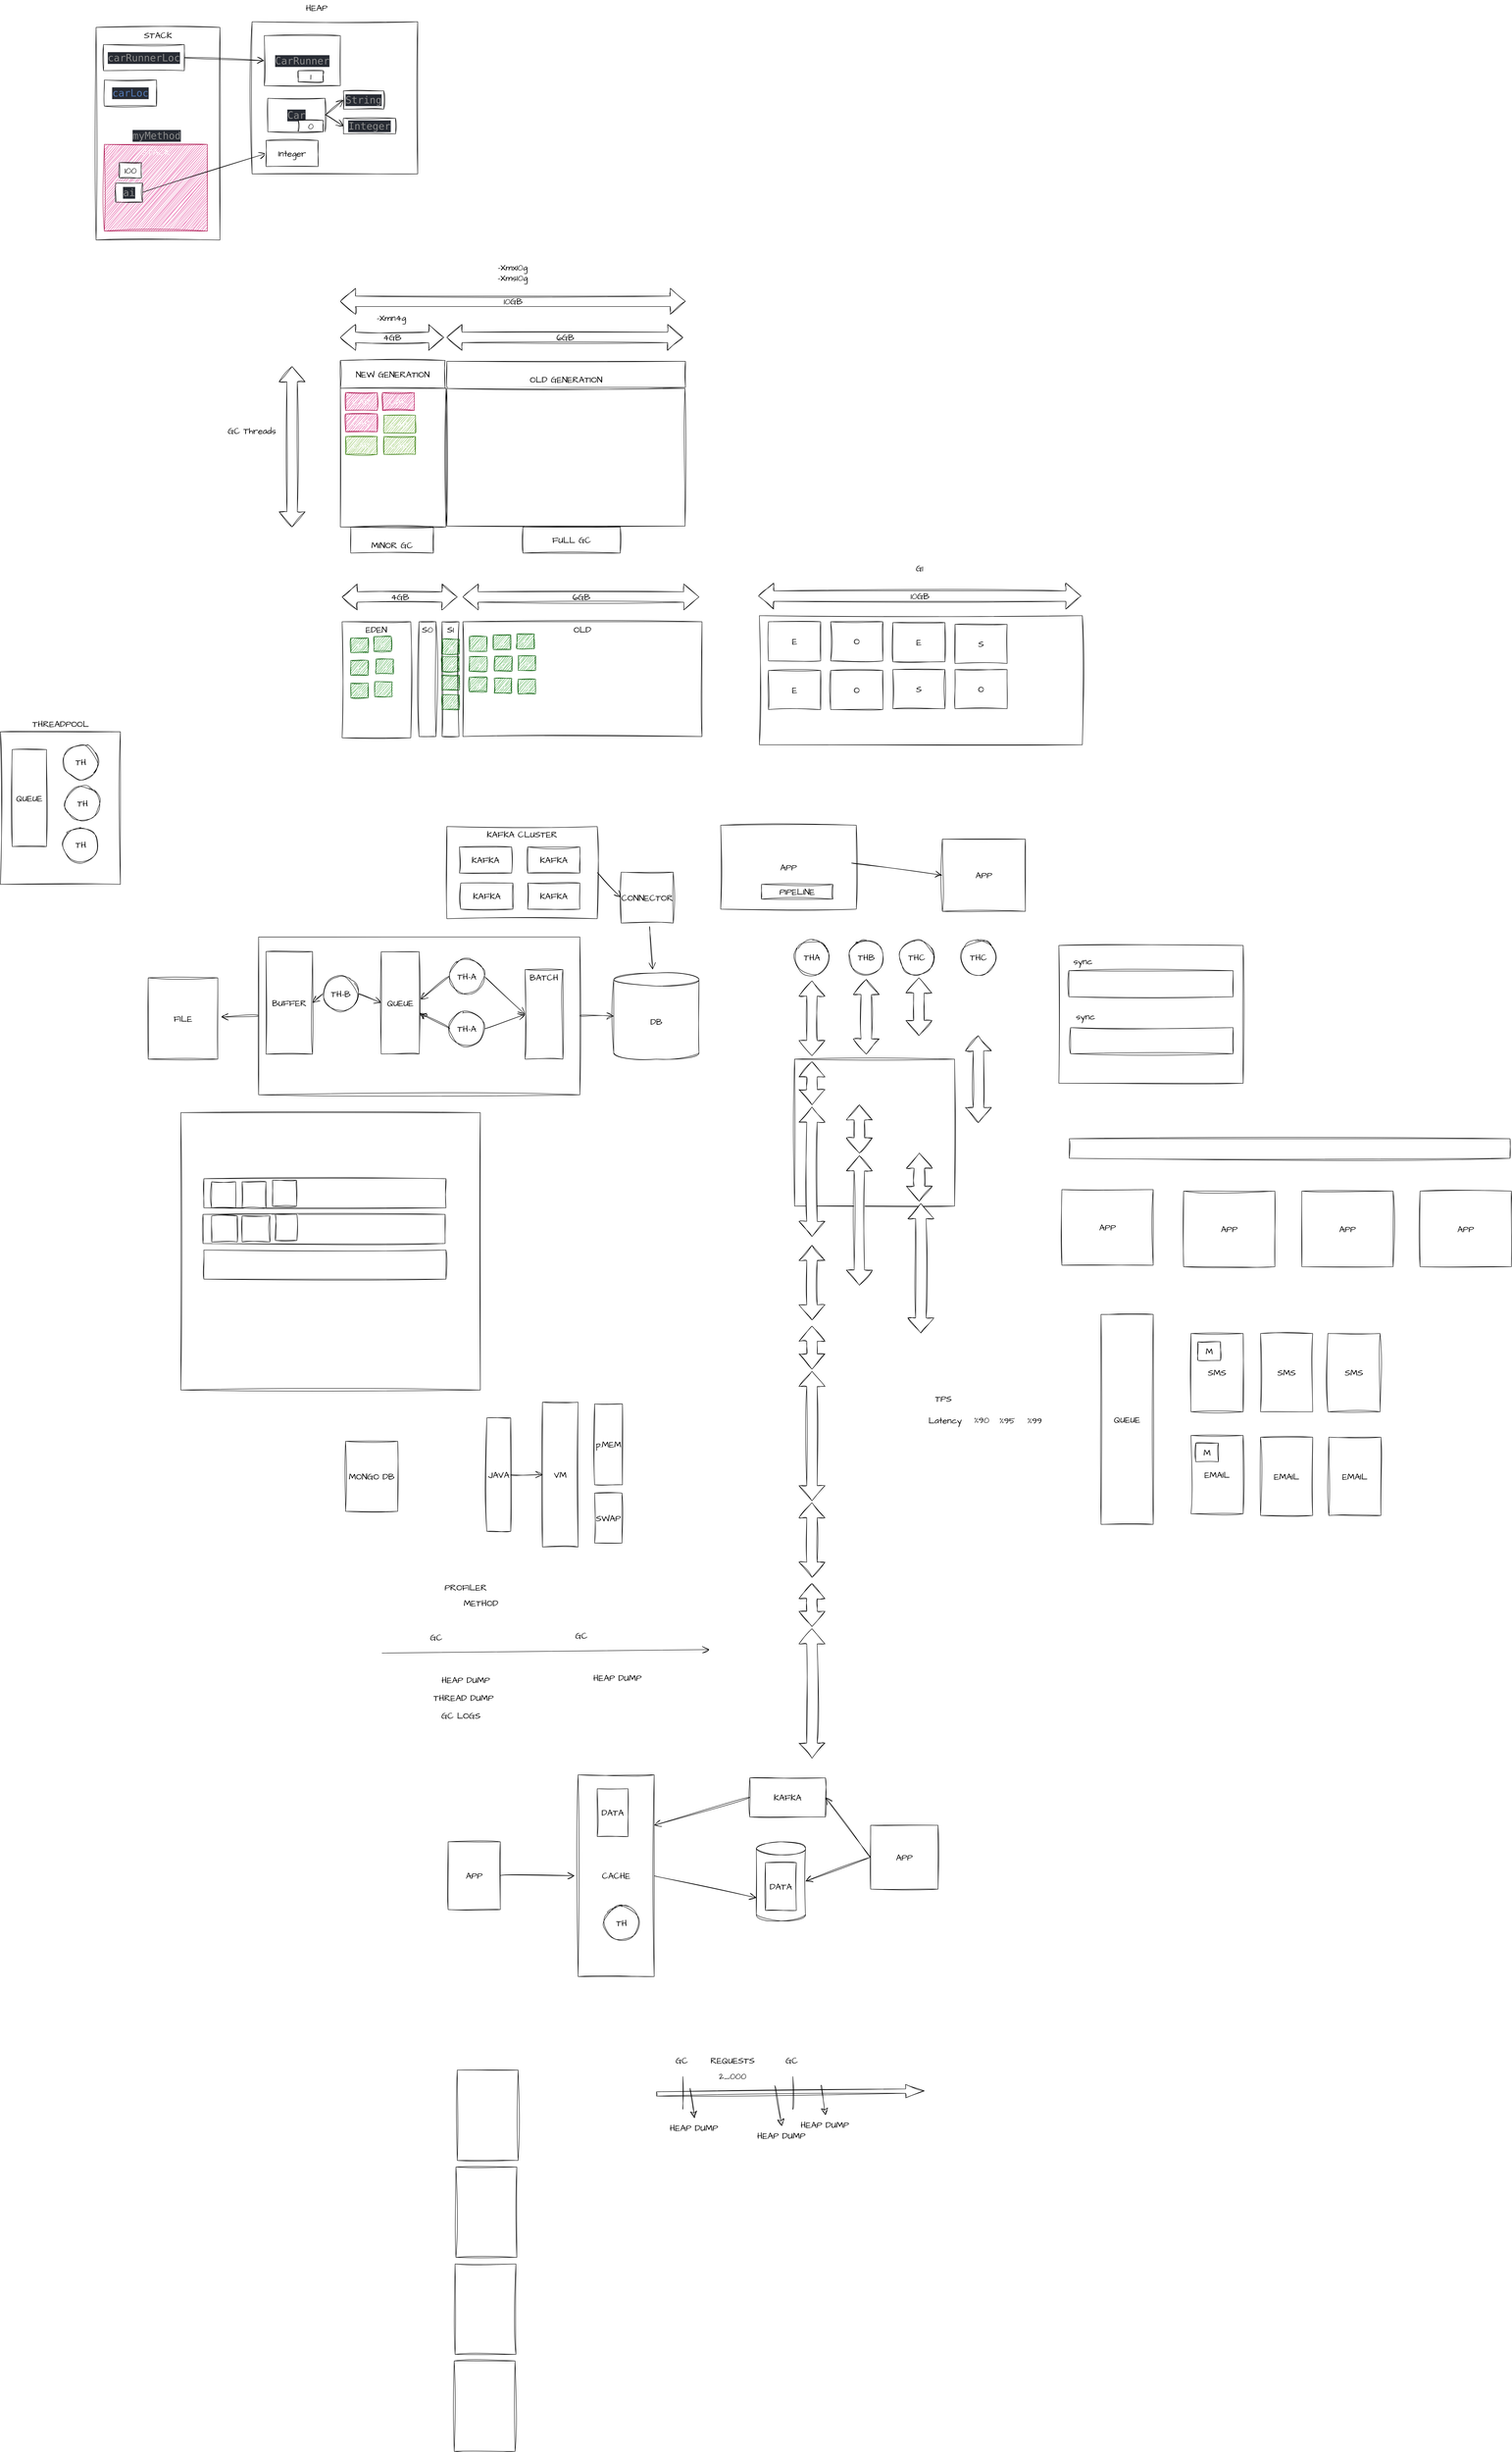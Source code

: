 <mxfile version="23.0.2" type="device">
  <diagram name="Page-1" id="YWibnDVtO_9pK0Lgoj4-">
    <mxGraphModel dx="2184" dy="1364" grid="0" gridSize="10" guides="1" tooltips="1" connect="1" arrows="1" fold="1" page="0" pageScale="1" pageWidth="4681" pageHeight="3300" math="0" shadow="0">
      <root>
        <mxCell id="0" />
        <mxCell id="1" parent="0" />
        <mxCell id="Piick59gG9N7Dkr_Xadj-2" value="NEW GENERATION" style="whiteSpace=wrap;html=1;sketch=1;hachureGap=4;jiggle=2;curveFitting=1;fontFamily=Architects Daughter;fontSource=https%3A%2F%2Ffonts.googleapis.com%2Fcss%3Ffamily%3DArchitects%2BDaughter;fontSize=20;" parent="1" vertex="1">
          <mxGeometry x="-322" y="184" width="241" height="64" as="geometry" />
        </mxCell>
        <mxCell id="Piick59gG9N7Dkr_Xadj-3" value="&lt;br&gt;OLD GENERATION" style="whiteSpace=wrap;html=1;sketch=1;hachureGap=4;jiggle=2;curveFitting=1;fontFamily=Architects Daughter;fontSource=https%3A%2F%2Ffonts.googleapis.com%2Fcss%3Ffamily%3DArchitects%2BDaughter;fontSize=20;" parent="1" vertex="1">
          <mxGeometry x="-77" y="186" width="549" height="60" as="geometry" />
        </mxCell>
        <mxCell id="Piick59gG9N7Dkr_Xadj-4" value="10GB" style="html=1;shadow=0;dashed=0;align=center;verticalAlign=middle;shape=mxgraph.arrows2.twoWayArrow;dy=0.6;dx=35;sketch=1;hachureGap=4;jiggle=2;curveFitting=1;fontFamily=Architects Daughter;fontSource=https%3A%2F%2Ffonts.googleapis.com%2Fcss%3Ffamily%3DArchitects%2BDaughter;fontSize=20;" parent="1" vertex="1">
          <mxGeometry x="-322" y="18" width="794" height="60" as="geometry" />
        </mxCell>
        <mxCell id="Piick59gG9N7Dkr_Xadj-5" value="-Xmx10g&lt;br&gt;-Xms10g" style="text;html=1;align=center;verticalAlign=middle;resizable=0;points=[];autosize=1;strokeColor=none;fillColor=none;fontSize=20;fontFamily=Architects Daughter;" parent="1" vertex="1">
          <mxGeometry x="30" y="-48" width="87" height="60" as="geometry" />
        </mxCell>
        <mxCell id="Piick59gG9N7Dkr_Xadj-6" value="4GB" style="html=1;shadow=0;dashed=0;align=center;verticalAlign=middle;shape=mxgraph.arrows2.twoWayArrow;dy=0.6;dx=35;sketch=1;hachureGap=4;jiggle=2;curveFitting=1;fontFamily=Architects Daughter;fontSource=https%3A%2F%2Ffonts.googleapis.com%2Fcss%3Ffamily%3DArchitects%2BDaughter;fontSize=20;" parent="1" vertex="1">
          <mxGeometry x="-322" y="101" width="238" height="60" as="geometry" />
        </mxCell>
        <mxCell id="Piick59gG9N7Dkr_Xadj-8" value="" style="whiteSpace=wrap;html=1;sketch=1;hachureGap=4;jiggle=2;curveFitting=1;fontFamily=Architects Daughter;fontSource=https%3A%2F%2Ffonts.googleapis.com%2Fcss%3Ffamily%3DArchitects%2BDaughter;fontSize=20;" parent="1" vertex="1">
          <mxGeometry x="-322" y="248" width="243" height="319" as="geometry" />
        </mxCell>
        <mxCell id="Piick59gG9N7Dkr_Xadj-9" value="CAR" style="whiteSpace=wrap;html=1;sketch=1;hachureGap=4;jiggle=2;curveFitting=1;fontFamily=Architects Daughter;fontSource=https%3A%2F%2Ffonts.googleapis.com%2Fcss%3Ffamily%3DArchitects%2BDaughter;fontSize=20;fillColor=#d80073;fontColor=#ffffff;strokeColor=#A50040;" parent="1" vertex="1">
          <mxGeometry x="-310" y="258" width="73" height="41" as="geometry" />
        </mxCell>
        <mxCell id="Piick59gG9N7Dkr_Xadj-10" value="-Xmn4g" style="text;html=1;align=center;verticalAlign=middle;resizable=0;points=[];autosize=1;strokeColor=none;fillColor=none;fontSize=20;fontFamily=Architects Daughter;" parent="1" vertex="1">
          <mxGeometry x="-248" y="68" width="86" height="36" as="geometry" />
        </mxCell>
        <mxCell id="Piick59gG9N7Dkr_Xadj-11" value="&lt;br&gt;MINOR GC" style="whiteSpace=wrap;html=1;sketch=1;hachureGap=4;jiggle=2;curveFitting=1;fontFamily=Architects Daughter;fontSource=https%3A%2F%2Ffonts.googleapis.com%2Fcss%3Ffamily%3DArchitects%2BDaughter;fontSize=20;" parent="1" vertex="1">
          <mxGeometry x="-298" y="567" width="190" height="60" as="geometry" />
        </mxCell>
        <mxCell id="Piick59gG9N7Dkr_Xadj-12" value="CAR" style="whiteSpace=wrap;html=1;sketch=1;hachureGap=4;jiggle=2;curveFitting=1;fontFamily=Architects Daughter;fontSource=https%3A%2F%2Ffonts.googleapis.com%2Fcss%3Ffamily%3DArchitects%2BDaughter;fontSize=20;fillColor=#d80073;fontColor=#ffffff;strokeColor=#A50040;" parent="1" vertex="1">
          <mxGeometry x="-225" y="258" width="73" height="41" as="geometry" />
        </mxCell>
        <mxCell id="Piick59gG9N7Dkr_Xadj-13" value="CAR" style="whiteSpace=wrap;html=1;sketch=1;hachureGap=4;jiggle=2;curveFitting=1;fontFamily=Architects Daughter;fontSource=https%3A%2F%2Ffonts.googleapis.com%2Fcss%3Ffamily%3DArchitects%2BDaughter;fontSize=20;fillColor=#d80073;fontColor=#ffffff;strokeColor=#A50040;" parent="1" vertex="1">
          <mxGeometry x="-310" y="307" width="73" height="41" as="geometry" />
        </mxCell>
        <mxCell id="Piick59gG9N7Dkr_Xadj-17" value="" style="whiteSpace=wrap;html=1;sketch=1;hachureGap=4;jiggle=2;curveFitting=1;fontFamily=Architects Daughter;fontSource=https%3A%2F%2Ffonts.googleapis.com%2Fcss%3Ffamily%3DArchitects%2BDaughter;fontSize=20;" parent="1" vertex="1">
          <mxGeometry x="-77" y="248.5" width="548" height="316.5" as="geometry" />
        </mxCell>
        <mxCell id="Piick59gG9N7Dkr_Xadj-14" value="CAR" style="whiteSpace=wrap;html=1;sketch=1;hachureGap=4;jiggle=2;curveFitting=1;fontFamily=Architects Daughter;fontSource=https%3A%2F%2Ffonts.googleapis.com%2Fcss%3Ffamily%3DArchitects%2BDaughter;fontSize=20;fillColor=#60a917;fontColor=#ffffff;strokeColor=#2D7600;" parent="1" vertex="1">
          <mxGeometry x="-222" y="310" width="73" height="41" as="geometry" />
        </mxCell>
        <mxCell id="Piick59gG9N7Dkr_Xadj-15" value="CAR" style="whiteSpace=wrap;html=1;sketch=1;hachureGap=4;jiggle=2;curveFitting=1;fontFamily=Architects Daughter;fontSource=https%3A%2F%2Ffonts.googleapis.com%2Fcss%3Ffamily%3DArchitects%2BDaughter;fontSize=20;fillColor=#60a917;fontColor=#ffffff;strokeColor=#2D7600;" parent="1" vertex="1">
          <mxGeometry x="-310" y="359" width="73" height="41" as="geometry" />
        </mxCell>
        <mxCell id="Piick59gG9N7Dkr_Xadj-16" value="CAR" style="whiteSpace=wrap;html=1;sketch=1;hachureGap=4;jiggle=2;curveFitting=1;fontFamily=Architects Daughter;fontSource=https%3A%2F%2Ffonts.googleapis.com%2Fcss%3Ffamily%3DArchitects%2BDaughter;fontSize=20;fillColor=#60a917;fontColor=#ffffff;strokeColor=#2D7600;" parent="1" vertex="1">
          <mxGeometry x="-222" y="359" width="73" height="41" as="geometry" />
        </mxCell>
        <mxCell id="Piick59gG9N7Dkr_Xadj-18" value="" style="html=1;shadow=0;dashed=0;align=center;verticalAlign=middle;shape=mxgraph.arrows2.twoWayArrow;dy=0.6;dx=35;sketch=1;hachureGap=4;jiggle=2;curveFitting=1;fontFamily=Architects Daughter;fontSource=https%3A%2F%2Ffonts.googleapis.com%2Fcss%3Ffamily%3DArchitects%2BDaughter;fontSize=20;direction=south;" parent="1" vertex="1">
          <mxGeometry x="-463" y="198" width="60" height="369" as="geometry" />
        </mxCell>
        <mxCell id="Piick59gG9N7Dkr_Xadj-19" value="GC Threads" style="text;html=1;align=center;verticalAlign=middle;resizable=0;points=[];autosize=1;strokeColor=none;fillColor=none;fontSize=20;fontFamily=Architects Daughter;" parent="1" vertex="1">
          <mxGeometry x="-591" y="328" width="129" height="36" as="geometry" />
        </mxCell>
        <mxCell id="Piick59gG9N7Dkr_Xadj-20" value="FULL GC" style="whiteSpace=wrap;html=1;sketch=1;hachureGap=4;jiggle=2;curveFitting=1;fontFamily=Architects Daughter;fontSource=https%3A%2F%2Ffonts.googleapis.com%2Fcss%3Ffamily%3DArchitects%2BDaughter;fontSize=20;" parent="1" vertex="1">
          <mxGeometry x="98" y="567" width="224" height="60" as="geometry" />
        </mxCell>
        <mxCell id="Piick59gG9N7Dkr_Xadj-21" value="6GB" style="html=1;shadow=0;dashed=0;align=center;verticalAlign=middle;shape=mxgraph.arrows2.twoWayArrow;dy=0.6;dx=35;sketch=1;hachureGap=4;jiggle=2;curveFitting=1;fontFamily=Architects Daughter;fontSource=https%3A%2F%2Ffonts.googleapis.com%2Fcss%3Ffamily%3DArchitects%2BDaughter;fontSize=20;" parent="1" vertex="1">
          <mxGeometry x="-77" y="101" width="543" height="60" as="geometry" />
        </mxCell>
        <mxCell id="Piick59gG9N7Dkr_Xadj-22" value="STACK" style="whiteSpace=wrap;html=1;sketch=1;hachureGap=4;jiggle=2;curveFitting=1;fontFamily=Architects Daughter;fontSource=https%3A%2F%2Ffonts.googleapis.com%2Fcss%3Ffamily%3DArchitects%2BDaughter;fontSize=20;verticalAlign=top;" parent="1" vertex="1">
          <mxGeometry x="-884" y="-582" width="285" height="489" as="geometry" />
        </mxCell>
        <mxCell id="Piick59gG9N7Dkr_Xadj-23" value="STACK" style="whiteSpace=wrap;html=1;sketch=1;hachureGap=4;jiggle=2;curveFitting=1;fontFamily=Architects Daughter;fontSource=https%3A%2F%2Ffonts.googleapis.com%2Fcss%3Ffamily%3DArchitects%2BDaughter;fontSize=20;verticalAlign=top;fillColor=#d80073;fontColor=#ffffff;strokeColor=#A50040;" parent="1" vertex="1">
          <mxGeometry x="-865" y="-313" width="237" height="199.5" as="geometry" />
        </mxCell>
        <mxCell id="Piick59gG9N7Dkr_Xadj-24" value="&lt;div style=&quot;background-color:#282c34;color:#8a8a8a&quot;&gt;&lt;pre style=&quot;font-family:&#39;JetBrains Mono&#39;,monospace;font-size:17.3pt;&quot;&gt;carRunnerLoc&lt;/pre&gt;&lt;/div&gt;" style="whiteSpace=wrap;html=1;sketch=1;hachureGap=4;jiggle=2;curveFitting=1;fontFamily=Architects Daughter;fontSource=https%3A%2F%2Ffonts.googleapis.com%2Fcss%3Ffamily%3DArchitects%2BDaughter;fontSize=20;" parent="1" vertex="1">
          <mxGeometry x="-867" y="-542.5" width="186" height="60" as="geometry" />
        </mxCell>
        <mxCell id="Piick59gG9N7Dkr_Xadj-26" value="" style="whiteSpace=wrap;html=1;sketch=1;hachureGap=4;jiggle=2;curveFitting=1;fontFamily=Architects Daughter;fontSource=https%3A%2F%2Ffonts.googleapis.com%2Fcss%3Ffamily%3DArchitects%2BDaughter;fontSize=20;" parent="1" vertex="1">
          <mxGeometry x="-525" y="-595" width="381" height="350" as="geometry" />
        </mxCell>
        <mxCell id="Piick59gG9N7Dkr_Xadj-27" value="&lt;div style=&quot;background-color:#282c34;color:#8a8a8a&quot;&gt;&lt;pre style=&quot;font-family:&#39;JetBrains Mono&#39;,monospace;font-size:17.3pt;&quot;&gt;CarRunner&lt;/pre&gt;&lt;/div&gt;" style="whiteSpace=wrap;html=1;sketch=1;hachureGap=4;jiggle=2;curveFitting=1;fontFamily=Architects Daughter;fontSource=https%3A%2F%2Ffonts.googleapis.com%2Fcss%3Ffamily%3DArchitects%2BDaughter;fontSize=20;" parent="1" vertex="1">
          <mxGeometry x="-497" y="-563" width="175" height="115" as="geometry" />
        </mxCell>
        <mxCell id="Piick59gG9N7Dkr_Xadj-28" style="edgeStyle=none;curved=1;rounded=0;sketch=1;hachureGap=4;jiggle=2;curveFitting=1;orthogonalLoop=1;jettySize=auto;html=1;exitX=1;exitY=0.5;exitDx=0;exitDy=0;entryX=0;entryY=0.5;entryDx=0;entryDy=0;fontFamily=Architects Daughter;fontSource=https%3A%2F%2Ffonts.googleapis.com%2Fcss%3Ffamily%3DArchitects%2BDaughter;fontSize=16;endArrow=open;startSize=14;endSize=14;sourcePerimeterSpacing=8;targetPerimeterSpacing=8;" parent="1" source="Piick59gG9N7Dkr_Xadj-24" target="Piick59gG9N7Dkr_Xadj-27" edge="1">
          <mxGeometry relative="1" as="geometry" />
        </mxCell>
        <mxCell id="Piick59gG9N7Dkr_Xadj-29" value="HEAP" style="text;html=1;align=center;verticalAlign=middle;resizable=0;points=[];autosize=1;strokeColor=none;fillColor=none;fontSize=20;fontFamily=Architects Daughter;" parent="1" vertex="1">
          <mxGeometry x="-411" y="-645" width="68" height="36" as="geometry" />
        </mxCell>
        <mxCell id="Piick59gG9N7Dkr_Xadj-30" value="1" style="whiteSpace=wrap;html=1;sketch=1;hachureGap=4;jiggle=2;curveFitting=1;fontFamily=Architects Daughter;fontSource=https%3A%2F%2Ffonts.googleapis.com%2Fcss%3Ffamily%3DArchitects%2BDaughter;fontSize=20;" parent="1" vertex="1">
          <mxGeometry x="-419" y="-482.5" width="58" height="26" as="geometry" />
        </mxCell>
        <mxCell id="Piick59gG9N7Dkr_Xadj-32" value="&lt;div style=&quot;background-color:#282c34;color:#8a8a8a&quot;&gt;&lt;pre style=&quot;font-family:&#39;JetBrains Mono&#39;,monospace;font-size:17.3pt;&quot;&gt;&lt;span style=&quot;color:#5177b3;&quot;&gt;carLoc&lt;/span&gt;&lt;/pre&gt;&lt;/div&gt;" style="whiteSpace=wrap;html=1;sketch=1;hachureGap=4;jiggle=2;curveFitting=1;fontFamily=Architects Daughter;fontSource=https%3A%2F%2Ffonts.googleapis.com%2Fcss%3Ffamily%3DArchitects%2BDaughter;fontSize=20;" parent="1" vertex="1">
          <mxGeometry x="-865" y="-461" width="120" height="60" as="geometry" />
        </mxCell>
        <mxCell id="Piick59gG9N7Dkr_Xadj-43" style="edgeStyle=none;curved=1;rounded=0;sketch=1;hachureGap=4;jiggle=2;curveFitting=1;orthogonalLoop=1;jettySize=auto;html=1;exitX=1;exitY=0.5;exitDx=0;exitDy=0;entryX=0;entryY=0.5;entryDx=0;entryDy=0;fontFamily=Architects Daughter;fontSource=https%3A%2F%2Ffonts.googleapis.com%2Fcss%3Ffamily%3DArchitects%2BDaughter;fontSize=16;endArrow=open;startSize=14;endSize=14;sourcePerimeterSpacing=8;targetPerimeterSpacing=8;" parent="1" source="Piick59gG9N7Dkr_Xadj-33" target="Piick59gG9N7Dkr_Xadj-41" edge="1">
          <mxGeometry relative="1" as="geometry" />
        </mxCell>
        <mxCell id="Piick59gG9N7Dkr_Xadj-44" style="edgeStyle=none;curved=1;rounded=0;sketch=1;hachureGap=4;jiggle=2;curveFitting=1;orthogonalLoop=1;jettySize=auto;html=1;exitX=1;exitY=0.5;exitDx=0;exitDy=0;entryX=0;entryY=0.5;entryDx=0;entryDy=0;fontFamily=Architects Daughter;fontSource=https%3A%2F%2Ffonts.googleapis.com%2Fcss%3Ffamily%3DArchitects%2BDaughter;fontSize=16;endArrow=open;startSize=14;endSize=14;sourcePerimeterSpacing=8;targetPerimeterSpacing=8;" parent="1" source="Piick59gG9N7Dkr_Xadj-33" target="Piick59gG9N7Dkr_Xadj-42" edge="1">
          <mxGeometry relative="1" as="geometry" />
        </mxCell>
        <mxCell id="Piick59gG9N7Dkr_Xadj-33" value="&lt;div style=&quot;background-color:#282c34;color:#8a8a8a&quot;&gt;&lt;pre style=&quot;font-family:&#39;JetBrains Mono&#39;,monospace;font-size:17.3pt;&quot;&gt;Car&lt;/pre&gt;&lt;/div&gt;" style="whiteSpace=wrap;html=1;sketch=1;hachureGap=4;jiggle=2;curveFitting=1;fontFamily=Architects Daughter;fontSource=https%3A%2F%2Ffonts.googleapis.com%2Fcss%3Ffamily%3DArchitects%2BDaughter;fontSize=20;" parent="1" vertex="1">
          <mxGeometry x="-489" y="-419" width="132" height="77" as="geometry" />
        </mxCell>
        <mxCell id="Piick59gG9N7Dkr_Xadj-35" value="0" style="whiteSpace=wrap;html=1;sketch=1;hachureGap=4;jiggle=2;curveFitting=1;fontFamily=Architects Daughter;fontSource=https%3A%2F%2Ffonts.googleapis.com%2Fcss%3Ffamily%3DArchitects%2BDaughter;fontSize=20;" parent="1" vertex="1">
          <mxGeometry x="-419" y="-368" width="58" height="26" as="geometry" />
        </mxCell>
        <mxCell id="Piick59gG9N7Dkr_Xadj-36" value="&lt;div style=&quot;background-color:#282c34;color:#8a8a8a&quot;&gt;&lt;pre style=&quot;font-family:&#39;JetBrains Mono&#39;,monospace;font-size:17.3pt;&quot;&gt;myMethod&lt;/pre&gt;&lt;/div&gt;" style="text;html=1;align=center;verticalAlign=middle;resizable=0;points=[];autosize=1;strokeColor=none;fillColor=none;fontSize=20;fontFamily=Architects Daughter;" parent="1" vertex="1">
          <mxGeometry x="-810" y="-376" width="129" height="86" as="geometry" />
        </mxCell>
        <mxCell id="Piick59gG9N7Dkr_Xadj-37" value="100" style="whiteSpace=wrap;html=1;sketch=1;hachureGap=4;jiggle=2;curveFitting=1;fontFamily=Architects Daughter;fontSource=https%3A%2F%2Ffonts.googleapis.com%2Fcss%3Ffamily%3DArchitects%2BDaughter;fontSize=20;" parent="1" vertex="1">
          <mxGeometry x="-830.5" y="-271" width="51" height="35" as="geometry" />
        </mxCell>
        <mxCell id="Piick59gG9N7Dkr_Xadj-40" style="edgeStyle=none;curved=1;rounded=0;sketch=1;hachureGap=4;jiggle=2;curveFitting=1;orthogonalLoop=1;jettySize=auto;html=1;exitX=1;exitY=0.5;exitDx=0;exitDy=0;entryX=0;entryY=0.5;entryDx=0;entryDy=0;fontFamily=Architects Daughter;fontSource=https%3A%2F%2Ffonts.googleapis.com%2Fcss%3Ffamily%3DArchitects%2BDaughter;fontSize=16;endArrow=open;startSize=14;endSize=14;sourcePerimeterSpacing=8;targetPerimeterSpacing=8;" parent="1" source="Piick59gG9N7Dkr_Xadj-38" target="Piick59gG9N7Dkr_Xadj-39" edge="1">
          <mxGeometry relative="1" as="geometry" />
        </mxCell>
        <mxCell id="Piick59gG9N7Dkr_Xadj-38" value="&lt;div style=&quot;background-color:#282c34;color:#8a8a8a&quot;&gt;&lt;pre style=&quot;font-family:&#39;JetBrains Mono&#39;,monospace;font-size:17.3pt;&quot;&gt;ai&lt;/pre&gt;&lt;/div&gt;" style="whiteSpace=wrap;html=1;sketch=1;hachureGap=4;jiggle=2;curveFitting=1;fontFamily=Architects Daughter;fontSource=https%3A%2F%2Ffonts.googleapis.com%2Fcss%3Ffamily%3DArchitects%2BDaughter;fontSize=20;" parent="1" vertex="1">
          <mxGeometry x="-839" y="-224" width="62" height="44" as="geometry" />
        </mxCell>
        <mxCell id="Piick59gG9N7Dkr_Xadj-39" value="Integer" style="whiteSpace=wrap;html=1;sketch=1;hachureGap=4;jiggle=2;curveFitting=1;fontFamily=Architects Daughter;fontSource=https%3A%2F%2Ffonts.googleapis.com%2Fcss%3Ffamily%3DArchitects%2BDaughter;fontSize=20;" parent="1" vertex="1">
          <mxGeometry x="-493" y="-322" width="120" height="60" as="geometry" />
        </mxCell>
        <mxCell id="Piick59gG9N7Dkr_Xadj-41" value="&lt;div style=&quot;background-color:#282c34;color:#8a8a8a&quot;&gt;&lt;pre style=&quot;font-family:&#39;JetBrains Mono&#39;,monospace;font-size:17.3pt;&quot;&gt;String&lt;/pre&gt;&lt;/div&gt;" style="whiteSpace=wrap;html=1;sketch=1;hachureGap=4;jiggle=2;curveFitting=1;fontFamily=Architects Daughter;fontSource=https%3A%2F%2Ffonts.googleapis.com%2Fcss%3Ffamily%3DArchitects%2BDaughter;fontSize=20;" parent="1" vertex="1">
          <mxGeometry x="-315" y="-436" width="93" height="42" as="geometry" />
        </mxCell>
        <mxCell id="Piick59gG9N7Dkr_Xadj-42" value="&lt;div style=&quot;background-color:#282c34;color:#8a8a8a&quot;&gt;&lt;pre style=&quot;font-family:&#39;JetBrains Mono&#39;,monospace;font-size:17.3pt;&quot;&gt;Integer&lt;/pre&gt;&lt;/div&gt;" style="whiteSpace=wrap;html=1;sketch=1;hachureGap=4;jiggle=2;curveFitting=1;fontFamily=Architects Daughter;fontSource=https%3A%2F%2Ffonts.googleapis.com%2Fcss%3Ffamily%3DArchitects%2BDaughter;fontSize=20;" parent="1" vertex="1">
          <mxGeometry x="-315" y="-373" width="120" height="36" as="geometry" />
        </mxCell>
        <mxCell id="Piick59gG9N7Dkr_Xadj-45" value="EDEN" style="rounded=0;whiteSpace=wrap;html=1;sketch=1;hachureGap=4;jiggle=2;curveFitting=1;fontFamily=Architects Daughter;fontSource=https%3A%2F%2Ffonts.googleapis.com%2Fcss%3Ffamily%3DArchitects%2BDaughter;fontSize=20;verticalAlign=top;" parent="1" vertex="1">
          <mxGeometry x="-318" y="785" width="158" height="267" as="geometry" />
        </mxCell>
        <mxCell id="Piick59gG9N7Dkr_Xadj-46" value="S0" style="rounded=0;whiteSpace=wrap;html=1;sketch=1;hachureGap=4;jiggle=2;curveFitting=1;fontFamily=Architects Daughter;fontSource=https%3A%2F%2Ffonts.googleapis.com%2Fcss%3Ffamily%3DArchitects%2BDaughter;fontSize=20;verticalAlign=top;" parent="1" vertex="1">
          <mxGeometry x="-141" y="785" width="39" height="264" as="geometry" />
        </mxCell>
        <mxCell id="Piick59gG9N7Dkr_Xadj-47" value="S1" style="rounded=0;whiteSpace=wrap;html=1;sketch=1;hachureGap=4;jiggle=2;curveFitting=1;fontFamily=Architects Daughter;fontSource=https%3A%2F%2Ffonts.googleapis.com%2Fcss%3Ffamily%3DArchitects%2BDaughter;fontSize=20;verticalAlign=top;" parent="1" vertex="1">
          <mxGeometry x="-88" y="785" width="39" height="264" as="geometry" />
        </mxCell>
        <mxCell id="Piick59gG9N7Dkr_Xadj-48" value="OLD" style="whiteSpace=wrap;html=1;sketch=1;hachureGap=4;jiggle=2;curveFitting=1;fontFamily=Architects Daughter;fontSource=https%3A%2F%2Ffonts.googleapis.com%2Fcss%3Ffamily%3DArchitects%2BDaughter;fontSize=20;verticalAlign=top;" parent="1" vertex="1">
          <mxGeometry x="-40" y="785" width="550" height="264" as="geometry" />
        </mxCell>
        <mxCell id="Piick59gG9N7Dkr_Xadj-49" value="4GB" style="html=1;shadow=0;dashed=0;align=center;verticalAlign=middle;shape=mxgraph.arrows2.twoWayArrow;dy=0.6;dx=35;sketch=1;hachureGap=4;jiggle=2;curveFitting=1;fontFamily=Architects Daughter;fontSource=https%3A%2F%2Ffonts.googleapis.com%2Fcss%3Ffamily%3DArchitects%2BDaughter;fontSize=20;" parent="1" vertex="1">
          <mxGeometry x="-318" y="698" width="265" height="60" as="geometry" />
        </mxCell>
        <mxCell id="Piick59gG9N7Dkr_Xadj-50" value="6GB" style="html=1;shadow=0;dashed=0;align=center;verticalAlign=middle;shape=mxgraph.arrows2.twoWayArrow;dy=0.6;dx=35;sketch=1;hachureGap=4;jiggle=2;curveFitting=1;fontFamily=Architects Daughter;fontSource=https%3A%2F%2Ffonts.googleapis.com%2Fcss%3Ffamily%3DArchitects%2BDaughter;fontSize=20;" parent="1" vertex="1">
          <mxGeometry x="-40" y="698" width="543" height="60" as="geometry" />
        </mxCell>
        <mxCell id="Piick59gG9N7Dkr_Xadj-65" value="o" style="whiteSpace=wrap;html=1;sketch=1;hachureGap=4;jiggle=2;curveFitting=1;fontFamily=Architects Daughter;fontSource=https%3A%2F%2Ffonts.googleapis.com%2Fcss%3Ffamily%3DArchitects%2BDaughter;fontSize=20;fillColor=#008a00;fontColor=#ffffff;strokeColor=#005700;" parent="1" vertex="1">
          <mxGeometry x="-88" y="825" width="40" height="34" as="geometry" />
        </mxCell>
        <mxCell id="Piick59gG9N7Dkr_Xadj-66" value="o" style="whiteSpace=wrap;html=1;sketch=1;hachureGap=4;jiggle=2;curveFitting=1;fontFamily=Architects Daughter;fontSource=https%3A%2F%2Ffonts.googleapis.com%2Fcss%3Ffamily%3DArchitects%2BDaughter;fontSize=20;fillColor=#008a00;fontColor=#ffffff;strokeColor=#005700;" parent="1" vertex="1">
          <mxGeometry x="-25" y="865" width="40" height="34" as="geometry" />
        </mxCell>
        <mxCell id="Piick59gG9N7Dkr_Xadj-72" value="o" style="whiteSpace=wrap;html=1;sketch=1;hachureGap=4;jiggle=2;curveFitting=1;fontFamily=Architects Daughter;fontSource=https%3A%2F%2Ffonts.googleapis.com%2Fcss%3Ffamily%3DArchitects%2BDaughter;fontSize=20;fillColor=#008a00;fontColor=#ffffff;strokeColor=#005700;" parent="1" vertex="1">
          <mxGeometry x="-88" y="908" width="40" height="34" as="geometry" />
        </mxCell>
        <mxCell id="Piick59gG9N7Dkr_Xadj-73" value="o" style="whiteSpace=wrap;html=1;sketch=1;hachureGap=4;jiggle=2;curveFitting=1;fontFamily=Architects Daughter;fontSource=https%3A%2F%2Ffonts.googleapis.com%2Fcss%3Ffamily%3DArchitects%2BDaughter;fontSize=20;fillColor=#008a00;fontColor=#ffffff;strokeColor=#005700;" parent="1" vertex="1">
          <mxGeometry x="-88.5" y="865" width="40" height="34" as="geometry" />
        </mxCell>
        <mxCell id="Piick59gG9N7Dkr_Xadj-74" value="o" style="whiteSpace=wrap;html=1;sketch=1;hachureGap=4;jiggle=2;curveFitting=1;fontFamily=Architects Daughter;fontSource=https%3A%2F%2Ffonts.googleapis.com%2Fcss%3Ffamily%3DArchitects%2BDaughter;fontSize=20;fillColor=#008a00;fontColor=#ffffff;strokeColor=#005700;" parent="1" vertex="1">
          <mxGeometry x="-88.5" y="953" width="40" height="34" as="geometry" />
        </mxCell>
        <mxCell id="Piick59gG9N7Dkr_Xadj-75" value="o" style="whiteSpace=wrap;html=1;sketch=1;hachureGap=4;jiggle=2;curveFitting=1;fontFamily=Architects Daughter;fontSource=https%3A%2F%2Ffonts.googleapis.com%2Fcss%3Ffamily%3DArchitects%2BDaughter;fontSize=20;fillColor=#008a00;fontColor=#ffffff;strokeColor=#005700;" parent="1" vertex="1">
          <mxGeometry x="-298" y="874" width="40" height="34" as="geometry" />
        </mxCell>
        <mxCell id="Piick59gG9N7Dkr_Xadj-76" value="o" style="whiteSpace=wrap;html=1;sketch=1;hachureGap=4;jiggle=2;curveFitting=1;fontFamily=Architects Daughter;fontSource=https%3A%2F%2Ffonts.googleapis.com%2Fcss%3Ffamily%3DArchitects%2BDaughter;fontSize=20;fillColor=#008a00;fontColor=#ffffff;strokeColor=#005700;" parent="1" vertex="1">
          <mxGeometry x="-245" y="819" width="40" height="34" as="geometry" />
        </mxCell>
        <mxCell id="Piick59gG9N7Dkr_Xadj-77" value="o" style="whiteSpace=wrap;html=1;sketch=1;hachureGap=4;jiggle=2;curveFitting=1;fontFamily=Architects Daughter;fontSource=https%3A%2F%2Ffonts.googleapis.com%2Fcss%3Ffamily%3DArchitects%2BDaughter;fontSize=20;fillColor=#008a00;fontColor=#ffffff;strokeColor=#005700;" parent="1" vertex="1">
          <mxGeometry x="-298" y="822" width="40" height="34" as="geometry" />
        </mxCell>
        <mxCell id="Piick59gG9N7Dkr_Xadj-78" value="o" style="whiteSpace=wrap;html=1;sketch=1;hachureGap=4;jiggle=2;curveFitting=1;fontFamily=Architects Daughter;fontSource=https%3A%2F%2Ffonts.googleapis.com%2Fcss%3Ffamily%3DArchitects%2BDaughter;fontSize=20;fillColor=#008a00;fontColor=#ffffff;strokeColor=#005700;" parent="1" vertex="1">
          <mxGeometry x="-240" y="871" width="40" height="34" as="geometry" />
        </mxCell>
        <mxCell id="Piick59gG9N7Dkr_Xadj-79" value="o" style="whiteSpace=wrap;html=1;sketch=1;hachureGap=4;jiggle=2;curveFitting=1;fontFamily=Architects Daughter;fontSource=https%3A%2F%2Ffonts.googleapis.com%2Fcss%3Ffamily%3DArchitects%2BDaughter;fontSize=20;fillColor=#008a00;fontColor=#ffffff;strokeColor=#005700;" parent="1" vertex="1">
          <mxGeometry x="-298" y="926" width="40" height="34" as="geometry" />
        </mxCell>
        <mxCell id="Piick59gG9N7Dkr_Xadj-80" value="o" style="whiteSpace=wrap;html=1;sketch=1;hachureGap=4;jiggle=2;curveFitting=1;fontFamily=Architects Daughter;fontSource=https%3A%2F%2Ffonts.googleapis.com%2Fcss%3Ffamily%3DArchitects%2BDaughter;fontSize=20;fillColor=#008a00;fontColor=#ffffff;strokeColor=#005700;" parent="1" vertex="1">
          <mxGeometry x="-243" y="923" width="40" height="34" as="geometry" />
        </mxCell>
        <mxCell id="Piick59gG9N7Dkr_Xadj-81" value="FILE" style="rounded=0;whiteSpace=wrap;html=1;sketch=1;hachureGap=4;jiggle=2;curveFitting=1;fontFamily=Architects Daughter;fontSource=https%3A%2F%2Ffonts.googleapis.com%2Fcss%3Ffamily%3DArchitects%2BDaughter;fontSize=20;" parent="1" vertex="1">
          <mxGeometry x="-764" y="1604" width="160" height="187" as="geometry" />
        </mxCell>
        <mxCell id="Piick59gG9N7Dkr_Xadj-82" value="DB" style="shape=cylinder3;whiteSpace=wrap;html=1;boundedLbl=1;backgroundOutline=1;size=15;sketch=1;hachureGap=4;jiggle=2;curveFitting=1;fontFamily=Architects Daughter;fontSource=https%3A%2F%2Ffonts.googleapis.com%2Fcss%3Ffamily%3DArchitects%2BDaughter;fontSize=20;" parent="1" vertex="1">
          <mxGeometry x="307" y="1593" width="196" height="198" as="geometry" />
        </mxCell>
        <mxCell id="Piick59gG9N7Dkr_Xadj-96" style="edgeStyle=none;curved=1;rounded=0;sketch=1;hachureGap=4;jiggle=2;curveFitting=1;orthogonalLoop=1;jettySize=auto;html=1;exitX=0;exitY=0.5;exitDx=0;exitDy=0;fontFamily=Architects Daughter;fontSource=https%3A%2F%2Ffonts.googleapis.com%2Fcss%3Ffamily%3DArchitects%2BDaughter;fontSize=16;endArrow=open;startSize=14;endSize=14;sourcePerimeterSpacing=8;targetPerimeterSpacing=8;" parent="1" source="Piick59gG9N7Dkr_Xadj-83" target="Piick59gG9N7Dkr_Xadj-81" edge="1">
          <mxGeometry relative="1" as="geometry" />
        </mxCell>
        <mxCell id="Piick59gG9N7Dkr_Xadj-83" value="APP" style="whiteSpace=wrap;html=1;sketch=1;hachureGap=4;jiggle=2;curveFitting=1;fontFamily=Architects Daughter;fontSource=https%3A%2F%2Ffonts.googleapis.com%2Fcss%3Ffamily%3DArchitects%2BDaughter;fontSize=20;" parent="1" vertex="1">
          <mxGeometry x="-510" y="1510" width="739" height="363" as="geometry" />
        </mxCell>
        <mxCell id="Piick59gG9N7Dkr_Xadj-84" style="edgeStyle=none;curved=1;rounded=0;sketch=1;hachureGap=4;jiggle=2;curveFitting=1;orthogonalLoop=1;jettySize=auto;html=1;exitX=1;exitY=0.5;exitDx=0;exitDy=0;entryX=0;entryY=0.5;entryDx=0;entryDy=0;entryPerimeter=0;fontFamily=Architects Daughter;fontSource=https%3A%2F%2Ffonts.googleapis.com%2Fcss%3Ffamily%3DArchitects%2BDaughter;fontSize=16;endArrow=open;startSize=14;endSize=14;sourcePerimeterSpacing=8;targetPerimeterSpacing=8;" parent="1" source="Piick59gG9N7Dkr_Xadj-83" target="Piick59gG9N7Dkr_Xadj-82" edge="1">
          <mxGeometry relative="1" as="geometry" />
        </mxCell>
        <mxCell id="Piick59gG9N7Dkr_Xadj-85" value="BATCH" style="whiteSpace=wrap;html=1;sketch=1;hachureGap=4;jiggle=2;curveFitting=1;fontFamily=Architects Daughter;fontSource=https%3A%2F%2Ffonts.googleapis.com%2Fcss%3Ffamily%3DArchitects%2BDaughter;fontSize=20;verticalAlign=top;" parent="1" vertex="1">
          <mxGeometry x="103" y="1585" width="87" height="206" as="geometry" />
        </mxCell>
        <mxCell id="Piick59gG9N7Dkr_Xadj-95" style="edgeStyle=none;curved=1;rounded=0;sketch=1;hachureGap=4;jiggle=2;curveFitting=1;orthogonalLoop=1;jettySize=auto;html=1;exitX=1;exitY=0.5;exitDx=0;exitDy=0;entryX=0;entryY=0.5;entryDx=0;entryDy=0;fontFamily=Architects Daughter;fontSource=https%3A%2F%2Ffonts.googleapis.com%2Fcss%3Ffamily%3DArchitects%2BDaughter;fontSize=16;endArrow=open;startSize=14;endSize=14;sourcePerimeterSpacing=8;targetPerimeterSpacing=8;" parent="1" source="Piick59gG9N7Dkr_Xadj-86" target="Piick59gG9N7Dkr_Xadj-92" edge="1">
          <mxGeometry relative="1" as="geometry" />
        </mxCell>
        <mxCell id="Piick59gG9N7Dkr_Xadj-86" value="KAFKA CLUSTER" style="whiteSpace=wrap;html=1;sketch=1;hachureGap=4;jiggle=2;curveFitting=1;fontFamily=Architects Daughter;fontSource=https%3A%2F%2Ffonts.googleapis.com%2Fcss%3Ffamily%3DArchitects%2BDaughter;fontSize=20;verticalAlign=top;" parent="1" vertex="1">
          <mxGeometry x="-77" y="1256" width="346" height="212" as="geometry" />
        </mxCell>
        <mxCell id="Piick59gG9N7Dkr_Xadj-87" value="KAFKA" style="whiteSpace=wrap;html=1;sketch=1;hachureGap=4;jiggle=2;curveFitting=1;fontFamily=Architects Daughter;fontSource=https%3A%2F%2Ffonts.googleapis.com%2Fcss%3Ffamily%3DArchitects%2BDaughter;fontSize=20;" parent="1" vertex="1">
          <mxGeometry x="-48" y="1303" width="120" height="60" as="geometry" />
        </mxCell>
        <mxCell id="Piick59gG9N7Dkr_Xadj-89" value="KAFKA" style="whiteSpace=wrap;html=1;sketch=1;hachureGap=4;jiggle=2;curveFitting=1;fontFamily=Architects Daughter;fontSource=https%3A%2F%2Ffonts.googleapis.com%2Fcss%3Ffamily%3DArchitects%2BDaughter;fontSize=20;" parent="1" vertex="1">
          <mxGeometry x="109" y="1303" width="120" height="60" as="geometry" />
        </mxCell>
        <mxCell id="Piick59gG9N7Dkr_Xadj-90" value="KAFKA" style="whiteSpace=wrap;html=1;sketch=1;hachureGap=4;jiggle=2;curveFitting=1;fontFamily=Architects Daughter;fontSource=https%3A%2F%2Ffonts.googleapis.com%2Fcss%3Ffamily%3DArchitects%2BDaughter;fontSize=20;" parent="1" vertex="1">
          <mxGeometry x="-45" y="1386" width="120" height="60" as="geometry" />
        </mxCell>
        <mxCell id="Piick59gG9N7Dkr_Xadj-91" value="KAFKA" style="whiteSpace=wrap;html=1;sketch=1;hachureGap=4;jiggle=2;curveFitting=1;fontFamily=Architects Daughter;fontSource=https%3A%2F%2Ffonts.googleapis.com%2Fcss%3Ffamily%3DArchitects%2BDaughter;fontSize=20;" parent="1" vertex="1">
          <mxGeometry x="109" y="1386" width="120" height="60" as="geometry" />
        </mxCell>
        <mxCell id="Piick59gG9N7Dkr_Xadj-93" value="" style="edgeStyle=none;curved=1;rounded=0;sketch=1;hachureGap=4;jiggle=2;curveFitting=1;orthogonalLoop=1;jettySize=auto;html=1;fontFamily=Architects Daughter;fontSource=https%3A%2F%2Ffonts.googleapis.com%2Fcss%3Ffamily%3DArchitects%2BDaughter;fontSize=16;endArrow=open;startSize=14;endSize=14;sourcePerimeterSpacing=8;targetPerimeterSpacing=8;" parent="1" source="Piick59gG9N7Dkr_Xadj-92" target="Piick59gG9N7Dkr_Xadj-82" edge="1">
          <mxGeometry relative="1" as="geometry" />
        </mxCell>
        <mxCell id="Piick59gG9N7Dkr_Xadj-92" value="CONNECTOR" style="whiteSpace=wrap;html=1;sketch=1;hachureGap=4;jiggle=2;curveFitting=1;fontFamily=Architects Daughter;fontSource=https%3A%2F%2Ffonts.googleapis.com%2Fcss%3Ffamily%3DArchitects%2BDaughter;fontSize=20;" parent="1" vertex="1">
          <mxGeometry x="324" y="1361" width="120" height="117" as="geometry" />
        </mxCell>
        <mxCell id="Piick59gG9N7Dkr_Xadj-97" value="BUFFER" style="whiteSpace=wrap;html=1;sketch=1;hachureGap=4;jiggle=2;curveFitting=1;fontFamily=Architects Daughter;fontSource=https%3A%2F%2Ffonts.googleapis.com%2Fcss%3Ffamily%3DArchitects%2BDaughter;fontSize=20;" parent="1" vertex="1">
          <mxGeometry x="-493" y="1543.5" width="107" height="236" as="geometry" />
        </mxCell>
        <mxCell id="Piick59gG9N7Dkr_Xadj-101" style="edgeStyle=none;curved=1;rounded=0;sketch=1;hachureGap=4;jiggle=2;curveFitting=1;orthogonalLoop=1;jettySize=auto;html=1;exitX=1;exitY=0.5;exitDx=0;exitDy=0;entryX=0;entryY=0.5;entryDx=0;entryDy=0;fontFamily=Architects Daughter;fontSource=https%3A%2F%2Ffonts.googleapis.com%2Fcss%3Ffamily%3DArchitects%2BDaughter;fontSize=16;endArrow=open;startSize=14;endSize=14;sourcePerimeterSpacing=8;targetPerimeterSpacing=8;" parent="1" source="Piick59gG9N7Dkr_Xadj-98" target="Piick59gG9N7Dkr_Xadj-85" edge="1">
          <mxGeometry relative="1" as="geometry" />
        </mxCell>
        <mxCell id="Piick59gG9N7Dkr_Xadj-98" value="TH-A" style="ellipse;whiteSpace=wrap;html=1;sketch=1;hachureGap=4;jiggle=2;curveFitting=1;fontFamily=Architects Daughter;fontSource=https%3A%2F%2Ffonts.googleapis.com%2Fcss%3Ffamily%3DArchitects%2BDaughter;fontSize=20;" parent="1" vertex="1">
          <mxGeometry x="-71" y="1561" width="80" height="80" as="geometry" />
        </mxCell>
        <mxCell id="Piick59gG9N7Dkr_Xadj-102" value="QUEUE" style="whiteSpace=wrap;html=1;sketch=1;hachureGap=4;jiggle=2;curveFitting=1;fontFamily=Architects Daughter;fontSource=https%3A%2F%2Ffonts.googleapis.com%2Fcss%3Ffamily%3DArchitects%2BDaughter;fontSize=20;" parent="1" vertex="1">
          <mxGeometry x="-228" y="1544" width="87.5" height="235" as="geometry" />
        </mxCell>
        <mxCell id="Piick59gG9N7Dkr_Xadj-103" style="edgeStyle=none;curved=1;rounded=0;sketch=1;hachureGap=4;jiggle=2;curveFitting=1;orthogonalLoop=1;jettySize=auto;html=1;exitX=0;exitY=0.5;exitDx=0;exitDy=0;entryX=1.038;entryY=0.467;entryDx=0;entryDy=0;entryPerimeter=0;fontFamily=Architects Daughter;fontSource=https%3A%2F%2Ffonts.googleapis.com%2Fcss%3Ffamily%3DArchitects%2BDaughter;fontSize=16;endArrow=open;startSize=14;endSize=14;sourcePerimeterSpacing=8;targetPerimeterSpacing=8;" parent="1" source="Piick59gG9N7Dkr_Xadj-98" target="Piick59gG9N7Dkr_Xadj-102" edge="1">
          <mxGeometry relative="1" as="geometry" />
        </mxCell>
        <mxCell id="Piick59gG9N7Dkr_Xadj-105" style="edgeStyle=none;curved=1;rounded=0;sketch=1;hachureGap=4;jiggle=2;curveFitting=1;orthogonalLoop=1;jettySize=auto;html=1;exitX=0;exitY=0.5;exitDx=0;exitDy=0;entryX=1;entryY=0.5;entryDx=0;entryDy=0;fontFamily=Architects Daughter;fontSource=https%3A%2F%2Ffonts.googleapis.com%2Fcss%3Ffamily%3DArchitects%2BDaughter;fontSize=16;endArrow=open;startSize=14;endSize=14;sourcePerimeterSpacing=8;targetPerimeterSpacing=8;" parent="1" source="Piick59gG9N7Dkr_Xadj-104" target="Piick59gG9N7Dkr_Xadj-97" edge="1">
          <mxGeometry relative="1" as="geometry" />
        </mxCell>
        <mxCell id="Piick59gG9N7Dkr_Xadj-106" style="edgeStyle=none;curved=1;rounded=0;sketch=1;hachureGap=4;jiggle=2;curveFitting=1;orthogonalLoop=1;jettySize=auto;html=1;exitX=1;exitY=0.5;exitDx=0;exitDy=0;entryX=0;entryY=0.5;entryDx=0;entryDy=0;fontFamily=Architects Daughter;fontSource=https%3A%2F%2Ffonts.googleapis.com%2Fcss%3Ffamily%3DArchitects%2BDaughter;fontSize=16;endArrow=open;startSize=14;endSize=14;sourcePerimeterSpacing=8;targetPerimeterSpacing=8;" parent="1" source="Piick59gG9N7Dkr_Xadj-104" target="Piick59gG9N7Dkr_Xadj-102" edge="1">
          <mxGeometry relative="1" as="geometry" />
        </mxCell>
        <mxCell id="Piick59gG9N7Dkr_Xadj-104" value="TH-B" style="ellipse;whiteSpace=wrap;html=1;sketch=1;hachureGap=4;jiggle=2;curveFitting=1;fontFamily=Architects Daughter;fontSource=https%3A%2F%2Ffonts.googleapis.com%2Fcss%3Ffamily%3DArchitects%2BDaughter;fontSize=20;" parent="1" vertex="1">
          <mxGeometry x="-361" y="1601" width="80" height="80" as="geometry" />
        </mxCell>
        <mxCell id="Piick59gG9N7Dkr_Xadj-109" style="edgeStyle=none;curved=1;rounded=0;sketch=1;hachureGap=4;jiggle=2;curveFitting=1;orthogonalLoop=1;jettySize=auto;html=1;exitX=1;exitY=0.5;exitDx=0;exitDy=0;entryX=0;entryY=0.5;entryDx=0;entryDy=0;fontFamily=Architects Daughter;fontSource=https%3A%2F%2Ffonts.googleapis.com%2Fcss%3Ffamily%3DArchitects%2BDaughter;fontSize=16;endArrow=open;startSize=14;endSize=14;sourcePerimeterSpacing=8;targetPerimeterSpacing=8;" parent="1" source="Piick59gG9N7Dkr_Xadj-107" target="Piick59gG9N7Dkr_Xadj-85" edge="1">
          <mxGeometry relative="1" as="geometry" />
        </mxCell>
        <mxCell id="Piick59gG9N7Dkr_Xadj-107" value="TH-A" style="ellipse;whiteSpace=wrap;html=1;sketch=1;hachureGap=4;jiggle=2;curveFitting=1;fontFamily=Architects Daughter;fontSource=https%3A%2F%2Ffonts.googleapis.com%2Fcss%3Ffamily%3DArchitects%2BDaughter;fontSize=20;" parent="1" vertex="1">
          <mxGeometry x="-71" y="1681" width="80" height="80" as="geometry" />
        </mxCell>
        <mxCell id="Piick59gG9N7Dkr_Xadj-108" style="edgeStyle=none;curved=1;rounded=0;sketch=1;hachureGap=4;jiggle=2;curveFitting=1;orthogonalLoop=1;jettySize=auto;html=1;exitX=0;exitY=0.5;exitDx=0;exitDy=0;entryX=0.999;entryY=0.599;entryDx=0;entryDy=0;entryPerimeter=0;fontFamily=Architects Daughter;fontSource=https%3A%2F%2Ffonts.googleapis.com%2Fcss%3Ffamily%3DArchitects%2BDaughter;fontSize=16;endArrow=open;startSize=14;endSize=14;sourcePerimeterSpacing=8;targetPerimeterSpacing=8;" parent="1" source="Piick59gG9N7Dkr_Xadj-107" target="Piick59gG9N7Dkr_Xadj-102" edge="1">
          <mxGeometry relative="1" as="geometry" />
        </mxCell>
        <mxCell id="Piick59gG9N7Dkr_Xadj-113" value="" style="whiteSpace=wrap;html=1;sketch=1;hachureGap=4;jiggle=2;curveFitting=1;fontFamily=Architects Daughter;fontSource=https%3A%2F%2Ffonts.googleapis.com%2Fcss%3Ffamily%3DArchitects%2BDaughter;fontSize=20;" parent="1" vertex="1">
          <mxGeometry x="-689" y="1914" width="689" height="638" as="geometry" />
        </mxCell>
        <mxCell id="Piick59gG9N7Dkr_Xadj-110" value="" style="whiteSpace=wrap;html=1;sketch=1;hachureGap=4;jiggle=2;curveFitting=1;fontFamily=Architects Daughter;fontSource=https%3A%2F%2Ffonts.googleapis.com%2Fcss%3Ffamily%3DArchitects%2BDaughter;fontSize=20;" parent="1" vertex="1">
          <mxGeometry x="-636" y="2066" width="557" height="67" as="geometry" />
        </mxCell>
        <mxCell id="Piick59gG9N7Dkr_Xadj-111" value="" style="whiteSpace=wrap;html=1;sketch=1;hachureGap=4;jiggle=2;curveFitting=1;fontFamily=Architects Daughter;fontSource=https%3A%2F%2Ffonts.googleapis.com%2Fcss%3Ffamily%3DArchitects%2BDaughter;fontSize=20;" parent="1" vertex="1">
          <mxGeometry x="-636" y="2230" width="557" height="67" as="geometry" />
        </mxCell>
        <mxCell id="Piick59gG9N7Dkr_Xadj-112" value="" style="whiteSpace=wrap;html=1;sketch=1;hachureGap=4;jiggle=2;curveFitting=1;fontFamily=Architects Daughter;fontSource=https%3A%2F%2Ffonts.googleapis.com%2Fcss%3Ffamily%3DArchitects%2BDaughter;fontSize=20;" parent="1" vertex="1">
          <mxGeometry x="-638" y="2148" width="557" height="67" as="geometry" />
        </mxCell>
        <mxCell id="Piick59gG9N7Dkr_Xadj-114" value="" style="whiteSpace=wrap;html=1;sketch=1;hachureGap=4;jiggle=2;curveFitting=1;fontFamily=Architects Daughter;fontSource=https%3A%2F%2Ffonts.googleapis.com%2Fcss%3Ffamily%3DArchitects%2BDaughter;fontSize=20;" parent="1" vertex="1">
          <mxGeometry x="-618" y="2073" width="55" height="60" as="geometry" />
        </mxCell>
        <mxCell id="Piick59gG9N7Dkr_Xadj-115" value="" style="whiteSpace=wrap;html=1;sketch=1;hachureGap=4;jiggle=2;curveFitting=1;fontFamily=Architects Daughter;fontSource=https%3A%2F%2Ffonts.googleapis.com%2Fcss%3Ffamily%3DArchitects%2BDaughter;fontSize=20;" parent="1" vertex="1">
          <mxGeometry x="-548" y="2073" width="55" height="60" as="geometry" />
        </mxCell>
        <mxCell id="Piick59gG9N7Dkr_Xadj-116" value="" style="whiteSpace=wrap;html=1;sketch=1;hachureGap=4;jiggle=2;curveFitting=1;fontFamily=Architects Daughter;fontSource=https%3A%2F%2Ffonts.googleapis.com%2Fcss%3Ffamily%3DArchitects%2BDaughter;fontSize=20;" parent="1" vertex="1">
          <mxGeometry x="-478" y="2069.5" width="55" height="60" as="geometry" />
        </mxCell>
        <mxCell id="Piick59gG9N7Dkr_Xadj-117" value="" style="whiteSpace=wrap;html=1;sketch=1;hachureGap=4;jiggle=2;curveFitting=1;fontFamily=Architects Daughter;fontSource=https%3A%2F%2Ffonts.googleapis.com%2Fcss%3Ffamily%3DArchitects%2BDaughter;fontSize=20;" parent="1" vertex="1">
          <mxGeometry x="-618" y="2151.5" width="59" height="60" as="geometry" />
        </mxCell>
        <mxCell id="Piick59gG9N7Dkr_Xadj-118" value="" style="whiteSpace=wrap;html=1;sketch=1;hachureGap=4;jiggle=2;curveFitting=1;fontFamily=Architects Daughter;fontSource=https%3A%2F%2Ffonts.googleapis.com%2Fcss%3Ffamily%3DArchitects%2BDaughter;fontSize=20;" parent="1" vertex="1">
          <mxGeometry x="-548" y="2151.5" width="64" height="60" as="geometry" />
        </mxCell>
        <mxCell id="Piick59gG9N7Dkr_Xadj-119" value="" style="whiteSpace=wrap;html=1;sketch=1;hachureGap=4;jiggle=2;curveFitting=1;fontFamily=Architects Daughter;fontSource=https%3A%2F%2Ffonts.googleapis.com%2Fcss%3Ffamily%3DArchitects%2BDaughter;fontSize=20;" parent="1" vertex="1">
          <mxGeometry x="-471.5" y="2148" width="49.5" height="60" as="geometry" />
        </mxCell>
        <mxCell id="Piick59gG9N7Dkr_Xadj-120" value="" style="whiteSpace=wrap;html=1;sketch=1;hachureGap=4;jiggle=2;curveFitting=1;fontFamily=Architects Daughter;fontSource=https%3A%2F%2Ffonts.googleapis.com%2Fcss%3Ffamily%3DArchitects%2BDaughter;fontSize=20;" parent="1" vertex="1">
          <mxGeometry x="642" y="771" width="743" height="297" as="geometry" />
        </mxCell>
        <mxCell id="Piick59gG9N7Dkr_Xadj-121" value="10GB" style="html=1;shadow=0;dashed=0;align=center;verticalAlign=middle;shape=mxgraph.arrows2.twoWayArrow;dy=0.6;dx=35;sketch=1;hachureGap=4;jiggle=2;curveFitting=1;fontFamily=Architects Daughter;fontSource=https%3A%2F%2Ffonts.googleapis.com%2Fcss%3Ffamily%3DArchitects%2BDaughter;fontSize=20;" parent="1" vertex="1">
          <mxGeometry x="640" y="696" width="742" height="60" as="geometry" />
        </mxCell>
        <mxCell id="Piick59gG9N7Dkr_Xadj-122" value="E" style="whiteSpace=wrap;html=1;sketch=1;hachureGap=4;jiggle=2;curveFitting=1;fontFamily=Architects Daughter;fontSource=https%3A%2F%2Ffonts.googleapis.com%2Fcss%3Ffamily%3DArchitects%2BDaughter;fontSize=20;" parent="1" vertex="1">
          <mxGeometry x="663" y="785" width="120" height="90" as="geometry" />
        </mxCell>
        <mxCell id="Piick59gG9N7Dkr_Xadj-123" value="O" style="whiteSpace=wrap;html=1;sketch=1;hachureGap=4;jiggle=2;curveFitting=1;fontFamily=Architects Daughter;fontSource=https%3A%2F%2Ffonts.googleapis.com%2Fcss%3Ffamily%3DArchitects%2BDaughter;fontSize=20;" parent="1" vertex="1">
          <mxGeometry x="806" y="785" width="120" height="90" as="geometry" />
        </mxCell>
        <mxCell id="Piick59gG9N7Dkr_Xadj-124" value="E" style="whiteSpace=wrap;html=1;sketch=1;hachureGap=4;jiggle=2;curveFitting=1;fontFamily=Architects Daughter;fontSource=https%3A%2F%2Ffonts.googleapis.com%2Fcss%3Ffamily%3DArchitects%2BDaughter;fontSize=20;" parent="1" vertex="1">
          <mxGeometry x="949" y="787" width="120" height="90" as="geometry" />
        </mxCell>
        <mxCell id="Piick59gG9N7Dkr_Xadj-125" value="S" style="whiteSpace=wrap;html=1;sketch=1;hachureGap=4;jiggle=2;curveFitting=1;fontFamily=Architects Daughter;fontSource=https%3A%2F%2Ffonts.googleapis.com%2Fcss%3Ffamily%3DArchitects%2BDaughter;fontSize=20;" parent="1" vertex="1">
          <mxGeometry x="1092" y="791" width="120" height="90" as="geometry" />
        </mxCell>
        <mxCell id="Piick59gG9N7Dkr_Xadj-126" value="E" style="whiteSpace=wrap;html=1;sketch=1;hachureGap=4;jiggle=2;curveFitting=1;fontFamily=Architects Daughter;fontSource=https%3A%2F%2Ffonts.googleapis.com%2Fcss%3Ffamily%3DArchitects%2BDaughter;fontSize=20;" parent="1" vertex="1">
          <mxGeometry x="663" y="897" width="120" height="90" as="geometry" />
        </mxCell>
        <mxCell id="Piick59gG9N7Dkr_Xadj-127" value="O" style="whiteSpace=wrap;html=1;sketch=1;hachureGap=4;jiggle=2;curveFitting=1;fontFamily=Architects Daughter;fontSource=https%3A%2F%2Ffonts.googleapis.com%2Fcss%3Ffamily%3DArchitects%2BDaughter;fontSize=20;" parent="1" vertex="1">
          <mxGeometry x="806" y="897" width="120" height="90" as="geometry" />
        </mxCell>
        <mxCell id="Piick59gG9N7Dkr_Xadj-128" value="O" style="whiteSpace=wrap;html=1;sketch=1;hachureGap=4;jiggle=2;curveFitting=1;fontFamily=Architects Daughter;fontSource=https%3A%2F%2Ffonts.googleapis.com%2Fcss%3Ffamily%3DArchitects%2BDaughter;fontSize=20;" parent="1" vertex="1">
          <mxGeometry x="1092" y="895" width="120" height="90" as="geometry" />
        </mxCell>
        <mxCell id="Piick59gG9N7Dkr_Xadj-129" value="S" style="whiteSpace=wrap;html=1;sketch=1;hachureGap=4;jiggle=2;curveFitting=1;fontFamily=Architects Daughter;fontSource=https%3A%2F%2Ffonts.googleapis.com%2Fcss%3Ffamily%3DArchitects%2BDaughter;fontSize=20;" parent="1" vertex="1">
          <mxGeometry x="949" y="895" width="120" height="90" as="geometry" />
        </mxCell>
        <mxCell id="Piick59gG9N7Dkr_Xadj-130" value="G1" style="text;html=1;align=center;verticalAlign=middle;resizable=0;points=[];autosize=1;strokeColor=none;fillColor=none;fontSize=20;fontFamily=Architects Daughter;" parent="1" vertex="1">
          <mxGeometry x="993" y="644" width="34" height="36" as="geometry" />
        </mxCell>
        <mxCell id="Piick59gG9N7Dkr_Xadj-131" value="o" style="whiteSpace=wrap;html=1;sketch=1;hachureGap=4;jiggle=2;curveFitting=1;fontFamily=Architects Daughter;fontSource=https%3A%2F%2Ffonts.googleapis.com%2Fcss%3Ffamily%3DArchitects%2BDaughter;fontSize=20;fillColor=#008a00;fontColor=#ffffff;strokeColor=#005700;" parent="1" vertex="1">
          <mxGeometry x="-25" y="912" width="40" height="34" as="geometry" />
        </mxCell>
        <mxCell id="Piick59gG9N7Dkr_Xadj-133" value="o" style="whiteSpace=wrap;html=1;sketch=1;hachureGap=4;jiggle=2;curveFitting=1;fontFamily=Architects Daughter;fontSource=https%3A%2F%2Ffonts.googleapis.com%2Fcss%3Ffamily%3DArchitects%2BDaughter;fontSize=20;fillColor=#008a00;fontColor=#ffffff;strokeColor=#005700;" parent="1" vertex="1">
          <mxGeometry x="-25" y="819" width="40" height="34" as="geometry" />
        </mxCell>
        <mxCell id="Piick59gG9N7Dkr_Xadj-134" value="o" style="whiteSpace=wrap;html=1;sketch=1;hachureGap=4;jiggle=2;curveFitting=1;fontFamily=Architects Daughter;fontSource=https%3A%2F%2Ffonts.googleapis.com%2Fcss%3Ffamily%3DArchitects%2BDaughter;fontSize=20;fillColor=#008a00;fontColor=#ffffff;strokeColor=#005700;" parent="1" vertex="1">
          <mxGeometry x="33" y="864.5" width="40" height="34" as="geometry" />
        </mxCell>
        <mxCell id="Piick59gG9N7Dkr_Xadj-137" value="o" style="whiteSpace=wrap;html=1;sketch=1;hachureGap=4;jiggle=2;curveFitting=1;fontFamily=Architects Daughter;fontSource=https%3A%2F%2Ffonts.googleapis.com%2Fcss%3Ffamily%3DArchitects%2BDaughter;fontSize=20;fillColor=#008a00;fontColor=#ffffff;strokeColor=#005700;" parent="1" vertex="1">
          <mxGeometry x="32" y="915" width="40" height="34" as="geometry" />
        </mxCell>
        <mxCell id="Piick59gG9N7Dkr_Xadj-138" value="o" style="whiteSpace=wrap;html=1;sketch=1;hachureGap=4;jiggle=2;curveFitting=1;fontFamily=Architects Daughter;fontSource=https%3A%2F%2Ffonts.googleapis.com%2Fcss%3Ffamily%3DArchitects%2BDaughter;fontSize=20;fillColor=#008a00;fontColor=#ffffff;strokeColor=#005700;" parent="1" vertex="1">
          <mxGeometry x="87" y="917" width="40" height="34" as="geometry" />
        </mxCell>
        <mxCell id="Piick59gG9N7Dkr_Xadj-139" value="o" style="whiteSpace=wrap;html=1;sketch=1;hachureGap=4;jiggle=2;curveFitting=1;fontFamily=Architects Daughter;fontSource=https%3A%2F%2Ffonts.googleapis.com%2Fcss%3Ffamily%3DArchitects%2BDaughter;fontSize=20;fillColor=#008a00;fontColor=#ffffff;strokeColor=#005700;" parent="1" vertex="1">
          <mxGeometry x="30" y="815" width="40" height="34" as="geometry" />
        </mxCell>
        <mxCell id="Piick59gG9N7Dkr_Xadj-140" value="o" style="whiteSpace=wrap;html=1;sketch=1;hachureGap=4;jiggle=2;curveFitting=1;fontFamily=Architects Daughter;fontSource=https%3A%2F%2Ffonts.googleapis.com%2Fcss%3Ffamily%3DArchitects%2BDaughter;fontSize=20;fillColor=#008a00;fontColor=#ffffff;strokeColor=#005700;" parent="1" vertex="1">
          <mxGeometry x="84" y="813" width="40" height="34" as="geometry" />
        </mxCell>
        <mxCell id="Piick59gG9N7Dkr_Xadj-141" value="o" style="whiteSpace=wrap;html=1;sketch=1;hachureGap=4;jiggle=2;curveFitting=1;fontFamily=Architects Daughter;fontSource=https%3A%2F%2Ffonts.googleapis.com%2Fcss%3Ffamily%3DArchitects%2BDaughter;fontSize=20;fillColor=#008a00;fontColor=#ffffff;strokeColor=#005700;" parent="1" vertex="1">
          <mxGeometry x="87" y="863" width="40" height="34" as="geometry" />
        </mxCell>
        <mxCell id="Piick59gG9N7Dkr_Xadj-144" value="" style="edgeStyle=none;orthogonalLoop=1;jettySize=auto;html=1;rounded=0;sketch=1;hachureGap=4;jiggle=2;curveFitting=1;fontFamily=Architects Daughter;fontSource=https%3A%2F%2Ffonts.googleapis.com%2Fcss%3Ffamily%3DArchitects%2BDaughter;fontSize=16;endArrow=open;startSize=14;endSize=14;sourcePerimeterSpacing=8;targetPerimeterSpacing=8;curved=1;" parent="1" edge="1">
          <mxGeometry width="140" relative="1" as="geometry">
            <mxPoint x="-226" y="3157" as="sourcePoint" />
            <mxPoint x="527" y="3149" as="targetPoint" />
            <Array as="points" />
          </mxGeometry>
        </mxCell>
        <mxCell id="Piick59gG9N7Dkr_Xadj-145" value="GC" style="text;html=1;align=center;verticalAlign=middle;resizable=0;points=[];autosize=1;strokeColor=none;fillColor=none;fontSize=20;fontFamily=Architects Daughter;" parent="1" vertex="1">
          <mxGeometry x="-125" y="3103" width="46" height="36" as="geometry" />
        </mxCell>
        <mxCell id="Piick59gG9N7Dkr_Xadj-146" value="GC" style="text;html=1;align=center;verticalAlign=middle;resizable=0;points=[];autosize=1;strokeColor=none;fillColor=none;fontSize=20;fontFamily=Architects Daughter;" parent="1" vertex="1">
          <mxGeometry x="208.5" y="3099" width="46" height="36" as="geometry" />
        </mxCell>
        <mxCell id="Piick59gG9N7Dkr_Xadj-147" value="HEAP DUMP" style="text;html=1;align=center;verticalAlign=middle;resizable=0;points=[];autosize=1;strokeColor=none;fillColor=none;fontSize=20;fontFamily=Architects Daughter;" parent="1" vertex="1">
          <mxGeometry x="-99" y="3201" width="129" height="36" as="geometry" />
        </mxCell>
        <mxCell id="Piick59gG9N7Dkr_Xadj-148" value="HEAP DUMP" style="text;html=1;align=center;verticalAlign=middle;resizable=0;points=[];autosize=1;strokeColor=none;fillColor=none;fontSize=20;fontFamily=Architects Daughter;" parent="1" vertex="1">
          <mxGeometry x="250" y="3196" width="129" height="36" as="geometry" />
        </mxCell>
        <mxCell id="Piick59gG9N7Dkr_Xadj-149" value="PROFILER&lt;br&gt;" style="text;html=1;align=center;verticalAlign=middle;resizable=0;points=[];autosize=1;strokeColor=none;fillColor=none;fontSize=20;fontFamily=Architects Daughter;" parent="1" vertex="1">
          <mxGeometry x="-92" y="2988" width="115" height="36" as="geometry" />
        </mxCell>
        <mxCell id="Piick59gG9N7Dkr_Xadj-150" value="METHOD" style="text;html=1;align=center;verticalAlign=middle;resizable=0;points=[];autosize=1;strokeColor=none;fillColor=none;fontSize=20;fontFamily=Architects Daughter;" parent="1" vertex="1">
          <mxGeometry x="-48" y="3024" width="97" height="36" as="geometry" />
        </mxCell>
        <mxCell id="Piick59gG9N7Dkr_Xadj-151" value="THREAD DUMP" style="text;html=1;align=center;verticalAlign=middle;resizable=0;points=[];autosize=1;strokeColor=none;fillColor=none;fontSize=20;fontFamily=Architects Daughter;" parent="1" vertex="1">
          <mxGeometry x="-117" y="3242" width="156" height="36" as="geometry" />
        </mxCell>
        <mxCell id="Piick59gG9N7Dkr_Xadj-152" value="GC LOGS" style="text;html=1;align=center;verticalAlign=middle;resizable=0;points=[];autosize=1;strokeColor=none;fillColor=none;fontSize=20;fontFamily=Architects Daughter;" parent="1" vertex="1">
          <mxGeometry x="-99" y="3283" width="108" height="36" as="geometry" />
        </mxCell>
        <mxCell id="Piick59gG9N7Dkr_Xadj-153" value="VM" style="rounded=0;whiteSpace=wrap;html=1;sketch=1;hachureGap=4;jiggle=2;curveFitting=1;fontFamily=Architects Daughter;fontSource=https%3A%2F%2Ffonts.googleapis.com%2Fcss%3Ffamily%3DArchitects%2BDaughter;fontSize=20;" parent="1" vertex="1">
          <mxGeometry x="143" y="2580" width="82" height="333" as="geometry" />
        </mxCell>
        <mxCell id="Piick59gG9N7Dkr_Xadj-154" value="p.MEM" style="whiteSpace=wrap;html=1;sketch=1;hachureGap=4;jiggle=2;curveFitting=1;fontFamily=Architects Daughter;fontSource=https%3A%2F%2Ffonts.googleapis.com%2Fcss%3Ffamily%3DArchitects%2BDaughter;fontSize=20;" parent="1" vertex="1">
          <mxGeometry x="263" y="2584" width="64" height="186" as="geometry" />
        </mxCell>
        <mxCell id="Piick59gG9N7Dkr_Xadj-155" value="SWAP" style="whiteSpace=wrap;html=1;sketch=1;hachureGap=4;jiggle=2;curveFitting=1;fontFamily=Architects Daughter;fontSource=https%3A%2F%2Ffonts.googleapis.com%2Fcss%3Ffamily%3DArchitects%2BDaughter;fontSize=20;" parent="1" vertex="1">
          <mxGeometry x="263" y="2789" width="63" height="115" as="geometry" />
        </mxCell>
        <mxCell id="Piick59gG9N7Dkr_Xadj-157" style="edgeStyle=none;curved=1;rounded=0;sketch=1;hachureGap=4;jiggle=2;curveFitting=1;orthogonalLoop=1;jettySize=auto;html=1;exitX=1;exitY=0.5;exitDx=0;exitDy=0;entryX=0;entryY=0.5;entryDx=0;entryDy=0;fontFamily=Architects Daughter;fontSource=https%3A%2F%2Ffonts.googleapis.com%2Fcss%3Ffamily%3DArchitects%2BDaughter;fontSize=16;endArrow=open;startSize=14;endSize=14;sourcePerimeterSpacing=8;targetPerimeterSpacing=8;" parent="1" source="Piick59gG9N7Dkr_Xadj-156" target="Piick59gG9N7Dkr_Xadj-153" edge="1">
          <mxGeometry relative="1" as="geometry" />
        </mxCell>
        <mxCell id="Piick59gG9N7Dkr_Xadj-156" value="JAVA" style="whiteSpace=wrap;html=1;sketch=1;hachureGap=4;jiggle=2;curveFitting=1;fontFamily=Architects Daughter;fontSource=https%3A%2F%2Ffonts.googleapis.com%2Fcss%3Ffamily%3DArchitects%2BDaughter;fontSize=20;" parent="1" vertex="1">
          <mxGeometry x="15" y="2616" width="55" height="261" as="geometry" />
        </mxCell>
        <mxCell id="Piick59gG9N7Dkr_Xadj-158" value="MONGO DB" style="whiteSpace=wrap;html=1;sketch=1;hachureGap=4;jiggle=2;curveFitting=1;fontFamily=Architects Daughter;fontSource=https%3A%2F%2Ffonts.googleapis.com%2Fcss%3Ffamily%3DArchitects%2BDaughter;fontSize=20;" parent="1" vertex="1">
          <mxGeometry x="-310" y="2670" width="120" height="161" as="geometry" />
        </mxCell>
        <mxCell id="Piick59gG9N7Dkr_Xadj-159" value="APP" style="whiteSpace=wrap;html=1;sketch=1;hachureGap=4;jiggle=2;curveFitting=1;fontFamily=Architects Daughter;fontSource=https%3A%2F%2Ffonts.googleapis.com%2Fcss%3Ffamily%3DArchitects%2BDaughter;fontSize=20;" parent="1" vertex="1">
          <mxGeometry x="553" y="1253" width="312" height="193" as="geometry" />
        </mxCell>
        <mxCell id="Piick59gG9N7Dkr_Xadj-160" value="APP" style="whiteSpace=wrap;html=1;sketch=1;hachureGap=4;jiggle=2;curveFitting=1;fontFamily=Architects Daughter;fontSource=https%3A%2F%2Ffonts.googleapis.com%2Fcss%3Ffamily%3DArchitects%2BDaughter;fontSize=20;" parent="1" vertex="1">
          <mxGeometry x="1063" y="1285" width="191" height="166" as="geometry" />
        </mxCell>
        <mxCell id="Piick59gG9N7Dkr_Xadj-163" style="edgeStyle=none;curved=1;rounded=0;sketch=1;hachureGap=4;jiggle=2;curveFitting=1;orthogonalLoop=1;jettySize=auto;html=1;exitX=1;exitY=0.5;exitDx=0;exitDy=0;entryX=0;entryY=0.5;entryDx=0;entryDy=0;fontFamily=Architects Daughter;fontSource=https%3A%2F%2Ffonts.googleapis.com%2Fcss%3Ffamily%3DArchitects%2BDaughter;fontSize=16;endArrow=open;startSize=14;endSize=14;sourcePerimeterSpacing=8;targetPerimeterSpacing=8;" parent="1" target="Piick59gG9N7Dkr_Xadj-160" edge="1">
          <mxGeometry relative="1" as="geometry">
            <mxPoint x="854.0" y="1340.0" as="sourcePoint" />
          </mxGeometry>
        </mxCell>
        <mxCell id="Piick59gG9N7Dkr_Xadj-164" value="PIPELINE" style="whiteSpace=wrap;html=1;sketch=1;hachureGap=4;jiggle=2;curveFitting=1;fontFamily=Architects Daughter;fontSource=https%3A%2F%2Ffonts.googleapis.com%2Fcss%3Ffamily%3DArchitects%2BDaughter;fontSize=20;" parent="1" vertex="1">
          <mxGeometry x="647" y="1389" width="164" height="34" as="geometry" />
        </mxCell>
        <mxCell id="Piick59gG9N7Dkr_Xadj-165" value="THA" style="ellipse;whiteSpace=wrap;html=1;sketch=1;hachureGap=4;jiggle=2;curveFitting=1;fontFamily=Architects Daughter;fontSource=https%3A%2F%2Ffonts.googleapis.com%2Fcss%3Ffamily%3DArchitects%2BDaughter;fontSize=20;" parent="1" vertex="1">
          <mxGeometry x="723" y="1517" width="80" height="80" as="geometry" />
        </mxCell>
        <mxCell id="Piick59gG9N7Dkr_Xadj-166" value="THB" style="ellipse;whiteSpace=wrap;html=1;sketch=1;hachureGap=4;jiggle=2;curveFitting=1;fontFamily=Architects Daughter;fontSource=https%3A%2F%2Ffonts.googleapis.com%2Fcss%3Ffamily%3DArchitects%2BDaughter;fontSize=20;" parent="1" vertex="1">
          <mxGeometry x="848" y="1517" width="80" height="80" as="geometry" />
        </mxCell>
        <mxCell id="Piick59gG9N7Dkr_Xadj-167" value="THC" style="ellipse;whiteSpace=wrap;html=1;sketch=1;hachureGap=4;jiggle=2;curveFitting=1;fontFamily=Architects Daughter;fontSource=https%3A%2F%2Ffonts.googleapis.com%2Fcss%3Ffamily%3DArchitects%2BDaughter;fontSize=20;" parent="1" vertex="1">
          <mxGeometry x="964" y="1517" width="80" height="80" as="geometry" />
        </mxCell>
        <mxCell id="Piick59gG9N7Dkr_Xadj-169" value="" style="html=1;shadow=0;dashed=0;align=center;verticalAlign=middle;shape=mxgraph.arrows2.twoWayArrow;dy=0.6;dx=35;sketch=1;hachureGap=4;jiggle=2;curveFitting=1;fontFamily=Architects Daughter;fontSource=https%3A%2F%2Ffonts.googleapis.com%2Fcss%3Ffamily%3DArchitects%2BDaughter;fontSize=20;direction=south;" parent="1" vertex="1">
          <mxGeometry x="733" y="1611" width="60" height="172" as="geometry" />
        </mxCell>
        <mxCell id="Piick59gG9N7Dkr_Xadj-170" value="" style="html=1;shadow=0;dashed=0;align=center;verticalAlign=middle;shape=mxgraph.arrows2.twoWayArrow;dy=0.6;dx=35;sketch=1;hachureGap=4;jiggle=2;curveFitting=1;fontFamily=Architects Daughter;fontSource=https%3A%2F%2Ffonts.googleapis.com%2Fcss%3Ffamily%3DArchitects%2BDaughter;fontSize=20;direction=south;" parent="1" vertex="1">
          <mxGeometry x="858" y="1607.5" width="60" height="172" as="geometry" />
        </mxCell>
        <mxCell id="Piick59gG9N7Dkr_Xadj-171" value="" style="html=1;shadow=0;dashed=0;align=center;verticalAlign=middle;shape=mxgraph.arrows2.twoWayArrow;dy=0.6;dx=35;sketch=1;hachureGap=4;jiggle=2;curveFitting=1;fontFamily=Architects Daughter;fontSource=https%3A%2F%2Ffonts.googleapis.com%2Fcss%3Ffamily%3DArchitects%2BDaughter;fontSize=20;direction=south;" parent="1" vertex="1">
          <mxGeometry x="979" y="1604" width="60" height="133" as="geometry" />
        </mxCell>
        <mxCell id="Piick59gG9N7Dkr_Xadj-173" value="" style="whiteSpace=wrap;html=1;sketch=1;hachureGap=4;jiggle=2;curveFitting=1;fontFamily=Architects Daughter;fontSource=https%3A%2F%2Ffonts.googleapis.com%2Fcss%3Ffamily%3DArchitects%2BDaughter;fontSize=20;" parent="1" vertex="1">
          <mxGeometry x="723" y="1791" width="368" height="338" as="geometry" />
        </mxCell>
        <mxCell id="Piick59gG9N7Dkr_Xadj-174" value="" style="html=1;shadow=0;dashed=0;align=center;verticalAlign=middle;shape=mxgraph.arrows2.twoWayArrow;dy=0.6;dx=35;sketch=1;hachureGap=4;jiggle=2;curveFitting=1;fontFamily=Architects Daughter;fontSource=https%3A%2F%2Ffonts.googleapis.com%2Fcss%3Ffamily%3DArchitects%2BDaughter;fontSize=20;direction=south;" parent="1" vertex="1">
          <mxGeometry x="733" y="1797" width="60" height="99" as="geometry" />
        </mxCell>
        <mxCell id="Piick59gG9N7Dkr_Xadj-175" value="" style="html=1;shadow=0;dashed=0;align=center;verticalAlign=middle;shape=mxgraph.arrows2.twoWayArrow;dy=0.6;dx=35;sketch=1;hachureGap=4;jiggle=2;curveFitting=1;fontFamily=Architects Daughter;fontSource=https%3A%2F%2Ffonts.googleapis.com%2Fcss%3Ffamily%3DArchitects%2BDaughter;fontSize=20;direction=south;" parent="1" vertex="1">
          <mxGeometry x="842" y="1896" width="60" height="111" as="geometry" />
        </mxCell>
        <mxCell id="Piick59gG9N7Dkr_Xadj-176" value="" style="html=1;shadow=0;dashed=0;align=center;verticalAlign=middle;shape=mxgraph.arrows2.twoWayArrow;dy=0.6;dx=35;sketch=1;hachureGap=4;jiggle=2;curveFitting=1;fontFamily=Architects Daughter;fontSource=https%3A%2F%2Ffonts.googleapis.com%2Fcss%3Ffamily%3DArchitects%2BDaughter;fontSize=20;direction=south;" parent="1" vertex="1">
          <mxGeometry x="980" y="2007" width="60" height="111" as="geometry" />
        </mxCell>
        <mxCell id="Piick59gG9N7Dkr_Xadj-177" value="" style="html=1;shadow=0;dashed=0;align=center;verticalAlign=middle;shape=mxgraph.arrows2.twoWayArrow;dy=0.6;dx=35;sketch=1;hachureGap=4;jiggle=2;curveFitting=1;fontFamily=Architects Daughter;fontSource=https%3A%2F%2Ffonts.googleapis.com%2Fcss%3Ffamily%3DArchitects%2BDaughter;fontSize=20;direction=south;" parent="1" vertex="1">
          <mxGeometry x="733" y="1901" width="60" height="298" as="geometry" />
        </mxCell>
        <mxCell id="Piick59gG9N7Dkr_Xadj-178" value="" style="html=1;shadow=0;dashed=0;align=center;verticalAlign=middle;shape=mxgraph.arrows2.twoWayArrow;dy=0.6;dx=35;sketch=1;hachureGap=4;jiggle=2;curveFitting=1;fontFamily=Architects Daughter;fontSource=https%3A%2F%2Ffonts.googleapis.com%2Fcss%3Ffamily%3DArchitects%2BDaughter;fontSize=20;direction=south;" parent="1" vertex="1">
          <mxGeometry x="842" y="2013" width="60" height="298" as="geometry" />
        </mxCell>
        <mxCell id="Piick59gG9N7Dkr_Xadj-179" value="" style="html=1;shadow=0;dashed=0;align=center;verticalAlign=middle;shape=mxgraph.arrows2.twoWayArrow;dy=0.6;dx=35;sketch=1;hachureGap=4;jiggle=2;curveFitting=1;fontFamily=Architects Daughter;fontSource=https%3A%2F%2Ffonts.googleapis.com%2Fcss%3Ffamily%3DArchitects%2BDaughter;fontSize=20;direction=south;" parent="1" vertex="1">
          <mxGeometry x="983.5" y="2123" width="60" height="298" as="geometry" />
        </mxCell>
        <mxCell id="Piick59gG9N7Dkr_Xadj-180" value="" style="html=1;shadow=0;dashed=0;align=center;verticalAlign=middle;shape=mxgraph.arrows2.twoWayArrow;dy=0.6;dx=35;sketch=1;hachureGap=4;jiggle=2;curveFitting=1;fontFamily=Architects Daughter;fontSource=https%3A%2F%2Ffonts.googleapis.com%2Fcss%3Ffamily%3DArchitects%2BDaughter;fontSize=20;direction=south;" parent="1" vertex="1">
          <mxGeometry x="733" y="2219" width="60" height="172" as="geometry" />
        </mxCell>
        <mxCell id="Piick59gG9N7Dkr_Xadj-181" value="" style="html=1;shadow=0;dashed=0;align=center;verticalAlign=middle;shape=mxgraph.arrows2.twoWayArrow;dy=0.6;dx=35;sketch=1;hachureGap=4;jiggle=2;curveFitting=1;fontFamily=Architects Daughter;fontSource=https%3A%2F%2Ffonts.googleapis.com%2Fcss%3Ffamily%3DArchitects%2BDaughter;fontSize=20;direction=south;" parent="1" vertex="1">
          <mxGeometry x="733" y="2405" width="60" height="99" as="geometry" />
        </mxCell>
        <mxCell id="Piick59gG9N7Dkr_Xadj-182" value="" style="html=1;shadow=0;dashed=0;align=center;verticalAlign=middle;shape=mxgraph.arrows2.twoWayArrow;dy=0.6;dx=35;sketch=1;hachureGap=4;jiggle=2;curveFitting=1;fontFamily=Architects Daughter;fontSource=https%3A%2F%2Ffonts.googleapis.com%2Fcss%3Ffamily%3DArchitects%2BDaughter;fontSize=20;direction=south;" parent="1" vertex="1">
          <mxGeometry x="733" y="2509" width="60" height="298" as="geometry" />
        </mxCell>
        <mxCell id="Piick59gG9N7Dkr_Xadj-186" value="" style="html=1;shadow=0;dashed=0;align=center;verticalAlign=middle;shape=mxgraph.arrows2.twoWayArrow;dy=0.6;dx=35;sketch=1;hachureGap=4;jiggle=2;curveFitting=1;fontFamily=Architects Daughter;fontSource=https%3A%2F%2Ffonts.googleapis.com%2Fcss%3Ffamily%3DArchitects%2BDaughter;fontSize=20;direction=south;" parent="1" vertex="1">
          <mxGeometry x="733" y="2811" width="60" height="172" as="geometry" />
        </mxCell>
        <mxCell id="Piick59gG9N7Dkr_Xadj-187" value="" style="html=1;shadow=0;dashed=0;align=center;verticalAlign=middle;shape=mxgraph.arrows2.twoWayArrow;dy=0.6;dx=35;sketch=1;hachureGap=4;jiggle=2;curveFitting=1;fontFamily=Architects Daughter;fontSource=https%3A%2F%2Ffonts.googleapis.com%2Fcss%3Ffamily%3DArchitects%2BDaughter;fontSize=20;direction=south;" parent="1" vertex="1">
          <mxGeometry x="733" y="2997" width="60" height="99" as="geometry" />
        </mxCell>
        <mxCell id="Piick59gG9N7Dkr_Xadj-188" value="" style="html=1;shadow=0;dashed=0;align=center;verticalAlign=middle;shape=mxgraph.arrows2.twoWayArrow;dy=0.6;dx=35;sketch=1;hachureGap=4;jiggle=2;curveFitting=1;fontFamily=Architects Daughter;fontSource=https%3A%2F%2Ffonts.googleapis.com%2Fcss%3Ffamily%3DArchitects%2BDaughter;fontSize=20;direction=south;" parent="1" vertex="1">
          <mxGeometry x="733" y="3101" width="60" height="298" as="geometry" />
        </mxCell>
        <mxCell id="Piick59gG9N7Dkr_Xadj-189" value="THC" style="ellipse;whiteSpace=wrap;html=1;sketch=1;hachureGap=4;jiggle=2;curveFitting=1;fontFamily=Architects Daughter;fontSource=https%3A%2F%2Ffonts.googleapis.com%2Fcss%3Ffamily%3DArchitects%2BDaughter;fontSize=20;" parent="1" vertex="1">
          <mxGeometry x="1106" y="1517" width="80" height="80" as="geometry" />
        </mxCell>
        <mxCell id="Piick59gG9N7Dkr_Xadj-190" value="" style="html=1;shadow=0;dashed=0;align=center;verticalAlign=middle;shape=mxgraph.arrows2.twoWayArrow;dy=0.6;dx=35;sketch=1;hachureGap=4;jiggle=2;curveFitting=1;fontFamily=Architects Daughter;fontSource=https%3A%2F%2Ffonts.googleapis.com%2Fcss%3Ffamily%3DArchitects%2BDaughter;fontSize=20;direction=south;" parent="1" vertex="1">
          <mxGeometry x="1116" y="1737" width="60" height="200" as="geometry" />
        </mxCell>
        <mxCell id="Piick59gG9N7Dkr_Xadj-192" value="CACHE" style="whiteSpace=wrap;html=1;sketch=1;hachureGap=4;jiggle=2;curveFitting=1;fontFamily=Architects Daughter;fontSource=https%3A%2F%2Ffonts.googleapis.com%2Fcss%3Ffamily%3DArchitects%2BDaughter;fontSize=20;" parent="1" vertex="1">
          <mxGeometry x="225" y="3437" width="175" height="464" as="geometry" />
        </mxCell>
        <mxCell id="Piick59gG9N7Dkr_Xadj-193" value="" style="shape=cylinder3;whiteSpace=wrap;html=1;boundedLbl=1;backgroundOutline=1;size=15;sketch=1;hachureGap=4;jiggle=2;curveFitting=1;fontFamily=Architects Daughter;fontSource=https%3A%2F%2Ffonts.googleapis.com%2Fcss%3Ffamily%3DArchitects%2BDaughter;fontSize=20;" parent="1" vertex="1">
          <mxGeometry x="635" y="3591" width="113" height="182" as="geometry" />
        </mxCell>
        <mxCell id="Piick59gG9N7Dkr_Xadj-194" style="edgeStyle=none;curved=1;rounded=0;sketch=1;hachureGap=4;jiggle=2;curveFitting=1;orthogonalLoop=1;jettySize=auto;html=1;exitX=1;exitY=0.5;exitDx=0;exitDy=0;entryX=0;entryY=0;entryDx=0;entryDy=129;entryPerimeter=0;fontFamily=Architects Daughter;fontSource=https%3A%2F%2Ffonts.googleapis.com%2Fcss%3Ffamily%3DArchitects%2BDaughter;fontSize=16;endArrow=open;startSize=14;endSize=14;sourcePerimeterSpacing=8;targetPerimeterSpacing=8;" parent="1" source="Piick59gG9N7Dkr_Xadj-192" target="Piick59gG9N7Dkr_Xadj-193" edge="1">
          <mxGeometry relative="1" as="geometry" />
        </mxCell>
        <mxCell id="Piick59gG9N7Dkr_Xadj-195" value="DATA" style="whiteSpace=wrap;html=1;sketch=1;hachureGap=4;jiggle=2;curveFitting=1;fontFamily=Architects Daughter;fontSource=https%3A%2F%2Ffonts.googleapis.com%2Fcss%3Ffamily%3DArchitects%2BDaughter;fontSize=20;" parent="1" vertex="1">
          <mxGeometry x="656" y="3639" width="71" height="110" as="geometry" />
        </mxCell>
        <mxCell id="Piick59gG9N7Dkr_Xadj-197" style="edgeStyle=none;curved=1;rounded=0;sketch=1;hachureGap=4;jiggle=2;curveFitting=1;orthogonalLoop=1;jettySize=auto;html=1;exitX=1;exitY=0.5;exitDx=0;exitDy=0;fontFamily=Architects Daughter;fontSource=https%3A%2F%2Ffonts.googleapis.com%2Fcss%3Ffamily%3DArchitects%2BDaughter;fontSize=16;endArrow=open;startSize=14;endSize=14;sourcePerimeterSpacing=8;targetPerimeterSpacing=8;" parent="1" source="Piick59gG9N7Dkr_Xadj-196" target="Piick59gG9N7Dkr_Xadj-192" edge="1">
          <mxGeometry relative="1" as="geometry" />
        </mxCell>
        <mxCell id="Piick59gG9N7Dkr_Xadj-196" value="APP" style="whiteSpace=wrap;html=1;sketch=1;hachureGap=4;jiggle=2;curveFitting=1;fontFamily=Architects Daughter;fontSource=https%3A%2F%2Ffonts.googleapis.com%2Fcss%3Ffamily%3DArchitects%2BDaughter;fontSize=20;" parent="1" vertex="1">
          <mxGeometry x="-74" y="3591" width="120" height="156" as="geometry" />
        </mxCell>
        <mxCell id="Piick59gG9N7Dkr_Xadj-198" value="DATA" style="whiteSpace=wrap;html=1;sketch=1;hachureGap=4;jiggle=2;curveFitting=1;fontFamily=Architects Daughter;fontSource=https%3A%2F%2Ffonts.googleapis.com%2Fcss%3Ffamily%3DArchitects%2BDaughter;fontSize=20;" parent="1" vertex="1">
          <mxGeometry x="269" y="3469" width="71" height="110" as="geometry" />
        </mxCell>
        <mxCell id="Piick59gG9N7Dkr_Xadj-200" value="TH" style="ellipse;whiteSpace=wrap;html=1;sketch=1;hachureGap=4;jiggle=2;curveFitting=1;fontFamily=Architects Daughter;fontSource=https%3A%2F%2Ffonts.googleapis.com%2Fcss%3Ffamily%3DArchitects%2BDaughter;fontSize=20;" parent="1" vertex="1">
          <mxGeometry x="285" y="3738" width="80" height="80" as="geometry" />
        </mxCell>
        <mxCell id="Piick59gG9N7Dkr_Xadj-205" style="edgeStyle=none;curved=1;rounded=0;sketch=1;hachureGap=4;jiggle=2;curveFitting=1;orthogonalLoop=1;jettySize=auto;html=1;exitX=0;exitY=0.5;exitDx=0;exitDy=0;entryX=1;entryY=0.5;entryDx=0;entryDy=0;fontFamily=Architects Daughter;fontSource=https%3A%2F%2Ffonts.googleapis.com%2Fcss%3Ffamily%3DArchitects%2BDaughter;fontSize=16;endArrow=open;startSize=14;endSize=14;sourcePerimeterSpacing=8;targetPerimeterSpacing=8;" parent="1" source="Piick59gG9N7Dkr_Xadj-201" target="Piick59gG9N7Dkr_Xadj-204" edge="1">
          <mxGeometry relative="1" as="geometry" />
        </mxCell>
        <mxCell id="Piick59gG9N7Dkr_Xadj-201" value="APP" style="whiteSpace=wrap;html=1;sketch=1;hachureGap=4;jiggle=2;curveFitting=1;fontFamily=Architects Daughter;fontSource=https%3A%2F%2Ffonts.googleapis.com%2Fcss%3Ffamily%3DArchitects%2BDaughter;fontSize=20;" parent="1" vertex="1">
          <mxGeometry x="898" y="3553" width="155" height="147" as="geometry" />
        </mxCell>
        <mxCell id="Piick59gG9N7Dkr_Xadj-202" style="edgeStyle=none;curved=1;rounded=0;sketch=1;hachureGap=4;jiggle=2;curveFitting=1;orthogonalLoop=1;jettySize=auto;html=1;exitX=0;exitY=0.5;exitDx=0;exitDy=0;entryX=1;entryY=0.5;entryDx=0;entryDy=0;entryPerimeter=0;fontFamily=Architects Daughter;fontSource=https%3A%2F%2Ffonts.googleapis.com%2Fcss%3Ffamily%3DArchitects%2BDaughter;fontSize=16;endArrow=open;startSize=14;endSize=14;sourcePerimeterSpacing=8;targetPerimeterSpacing=8;" parent="1" source="Piick59gG9N7Dkr_Xadj-201" target="Piick59gG9N7Dkr_Xadj-193" edge="1">
          <mxGeometry relative="1" as="geometry" />
        </mxCell>
        <mxCell id="Piick59gG9N7Dkr_Xadj-206" style="edgeStyle=none;curved=1;rounded=0;sketch=1;hachureGap=4;jiggle=2;curveFitting=1;orthogonalLoop=1;jettySize=auto;html=1;exitX=0;exitY=0.5;exitDx=0;exitDy=0;entryX=1;entryY=0.25;entryDx=0;entryDy=0;fontFamily=Architects Daughter;fontSource=https%3A%2F%2Ffonts.googleapis.com%2Fcss%3Ffamily%3DArchitects%2BDaughter;fontSize=16;endArrow=open;startSize=14;endSize=14;sourcePerimeterSpacing=8;targetPerimeterSpacing=8;" parent="1" source="Piick59gG9N7Dkr_Xadj-204" target="Piick59gG9N7Dkr_Xadj-192" edge="1">
          <mxGeometry relative="1" as="geometry" />
        </mxCell>
        <mxCell id="Piick59gG9N7Dkr_Xadj-204" value="KAFKA" style="whiteSpace=wrap;html=1;sketch=1;hachureGap=4;jiggle=2;curveFitting=1;fontFamily=Architects Daughter;fontSource=https%3A%2F%2Ffonts.googleapis.com%2Fcss%3Ffamily%3DArchitects%2BDaughter;fontSize=20;" parent="1" vertex="1">
          <mxGeometry x="620" y="3444" width="174" height="90" as="geometry" />
        </mxCell>
        <mxCell id="Piick59gG9N7Dkr_Xadj-207" value="" style="whiteSpace=wrap;html=1;sketch=1;hachureGap=4;jiggle=2;curveFitting=1;fontFamily=Architects Daughter;fontSource=https%3A%2F%2Ffonts.googleapis.com%2Fcss%3Ffamily%3DArchitects%2BDaughter;fontSize=20;" parent="1" vertex="1">
          <mxGeometry x="-53" y="4116" width="140" height="208" as="geometry" />
        </mxCell>
        <mxCell id="Piick59gG9N7Dkr_Xadj-208" value="" style="whiteSpace=wrap;html=1;sketch=1;hachureGap=4;jiggle=2;curveFitting=1;fontFamily=Architects Daughter;fontSource=https%3A%2F%2Ffonts.googleapis.com%2Fcss%3Ffamily%3DArchitects%2BDaughter;fontSize=20;" parent="1" vertex="1">
          <mxGeometry x="-56" y="4339" width="140" height="208" as="geometry" />
        </mxCell>
        <mxCell id="Piick59gG9N7Dkr_Xadj-209" value="" style="whiteSpace=wrap;html=1;sketch=1;hachureGap=4;jiggle=2;curveFitting=1;fontFamily=Architects Daughter;fontSource=https%3A%2F%2Ffonts.googleapis.com%2Fcss%3Ffamily%3DArchitects%2BDaughter;fontSize=20;" parent="1" vertex="1">
          <mxGeometry x="-58" y="4562" width="140" height="208" as="geometry" />
        </mxCell>
        <mxCell id="Piick59gG9N7Dkr_Xadj-210" value="" style="whiteSpace=wrap;html=1;sketch=1;hachureGap=4;jiggle=2;curveFitting=1;fontFamily=Architects Daughter;fontSource=https%3A%2F%2Ffonts.googleapis.com%2Fcss%3Ffamily%3DArchitects%2BDaughter;fontSize=20;" parent="1" vertex="1">
          <mxGeometry x="-60" y="4785" width="140" height="208" as="geometry" />
        </mxCell>
        <mxCell id="Piick59gG9N7Dkr_Xadj-211" value="THREADPOOL" style="text;html=1;align=center;verticalAlign=middle;resizable=0;points=[];autosize=1;strokeColor=none;fillColor=none;fontSize=20;fontFamily=Architects Daughter;" parent="1" vertex="1">
          <mxGeometry x="-1040" y="1002" width="148" height="36" as="geometry" />
        </mxCell>
        <mxCell id="Piick59gG9N7Dkr_Xadj-212" value="" style="rounded=0;whiteSpace=wrap;html=1;sketch=1;hachureGap=4;jiggle=2;curveFitting=1;fontFamily=Architects Daughter;fontSource=https%3A%2F%2Ffonts.googleapis.com%2Fcss%3Ffamily%3DArchitects%2BDaughter;fontSize=20;" parent="1" vertex="1">
          <mxGeometry x="-1104" y="1038" width="276" height="351" as="geometry" />
        </mxCell>
        <mxCell id="Piick59gG9N7Dkr_Xadj-213" value="QUEUE" style="rounded=0;whiteSpace=wrap;html=1;sketch=1;hachureGap=4;jiggle=2;curveFitting=1;fontFamily=Architects Daughter;fontSource=https%3A%2F%2Ffonts.googleapis.com%2Fcss%3Ffamily%3DArchitects%2BDaughter;fontSize=20;" parent="1" vertex="1">
          <mxGeometry x="-1077" y="1079" width="79" height="223" as="geometry" />
        </mxCell>
        <mxCell id="Piick59gG9N7Dkr_Xadj-214" value="TH" style="ellipse;whiteSpace=wrap;html=1;sketch=1;hachureGap=4;jiggle=2;curveFitting=1;fontFamily=Architects Daughter;fontSource=https%3A%2F%2Ffonts.googleapis.com%2Fcss%3Ffamily%3DArchitects%2BDaughter;fontSize=20;" parent="1" vertex="1">
          <mxGeometry x="-959" y="1068" width="80" height="80" as="geometry" />
        </mxCell>
        <mxCell id="Piick59gG9N7Dkr_Xadj-215" value="TH" style="ellipse;whiteSpace=wrap;html=1;sketch=1;hachureGap=4;jiggle=2;curveFitting=1;fontFamily=Architects Daughter;fontSource=https%3A%2F%2Ffonts.googleapis.com%2Fcss%3Ffamily%3DArchitects%2BDaughter;fontSize=20;" parent="1" vertex="1">
          <mxGeometry x="-955" y="1163" width="80" height="80" as="geometry" />
        </mxCell>
        <mxCell id="Piick59gG9N7Dkr_Xadj-216" value="TH" style="ellipse;whiteSpace=wrap;html=1;sketch=1;hachureGap=4;jiggle=2;curveFitting=1;fontFamily=Architects Daughter;fontSource=https%3A%2F%2Ffonts.googleapis.com%2Fcss%3Ffamily%3DArchitects%2BDaughter;fontSize=20;" parent="1" vertex="1">
          <mxGeometry x="-959" y="1258" width="80" height="80" as="geometry" />
        </mxCell>
        <mxCell id="Piick59gG9N7Dkr_Xadj-217" value="" style="whiteSpace=wrap;html=1;sketch=1;hachureGap=4;jiggle=2;curveFitting=1;fontFamily=Architects Daughter;fontSource=https%3A%2F%2Ffonts.googleapis.com%2Fcss%3Ffamily%3DArchitects%2BDaughter;fontSize=20;" parent="1" vertex="1">
          <mxGeometry x="1331" y="1529.5" width="424" height="317" as="geometry" />
        </mxCell>
        <mxCell id="Piick59gG9N7Dkr_Xadj-218" value="sync" style="text;html=1;align=center;verticalAlign=middle;resizable=0;points=[];autosize=1;strokeColor=none;fillColor=none;fontSize=20;fontFamily=Architects Daughter;" parent="1" vertex="1">
          <mxGeometry x="1355" y="1548" width="62" height="36" as="geometry" />
        </mxCell>
        <mxCell id="Piick59gG9N7Dkr_Xadj-219" value="" style="whiteSpace=wrap;html=1;sketch=1;hachureGap=4;jiggle=2;curveFitting=1;fontFamily=Architects Daughter;fontSource=https%3A%2F%2Ffonts.googleapis.com%2Fcss%3Ffamily%3DArchitects%2BDaughter;fontSize=20;" parent="1" vertex="1">
          <mxGeometry x="1354" y="1587.5" width="378" height="60" as="geometry" />
        </mxCell>
        <mxCell id="Piick59gG9N7Dkr_Xadj-220" value="" style="whiteSpace=wrap;html=1;sketch=1;hachureGap=4;jiggle=2;curveFitting=1;fontFamily=Architects Daughter;fontSource=https%3A%2F%2Ffonts.googleapis.com%2Fcss%3Ffamily%3DArchitects%2BDaughter;fontSize=20;" parent="1" vertex="1">
          <mxGeometry x="1358" y="1718.5" width="374" height="60" as="geometry" />
        </mxCell>
        <mxCell id="Piick59gG9N7Dkr_Xadj-221" value="sync" style="text;html=1;align=center;verticalAlign=middle;resizable=0;points=[];autosize=1;strokeColor=none;fillColor=none;fontSize=20;fontFamily=Architects Daughter;" parent="1" vertex="1">
          <mxGeometry x="1361" y="1674.5" width="62" height="36" as="geometry" />
        </mxCell>
        <mxCell id="Piick59gG9N7Dkr_Xadj-224" value="APP" style="whiteSpace=wrap;html=1;sketch=1;hachureGap=4;jiggle=2;curveFitting=1;fontFamily=Architects Daughter;fontSource=https%3A%2F%2Ffonts.googleapis.com%2Fcss%3Ffamily%3DArchitects%2BDaughter;fontSize=20;" parent="1" vertex="1">
          <mxGeometry x="1338" y="2091" width="210" height="174" as="geometry" />
        </mxCell>
        <mxCell id="Piick59gG9N7Dkr_Xadj-226" value="APP" style="whiteSpace=wrap;html=1;sketch=1;hachureGap=4;jiggle=2;curveFitting=1;fontFamily=Architects Daughter;fontSource=https%3A%2F%2Ffonts.googleapis.com%2Fcss%3Ffamily%3DArchitects%2BDaughter;fontSize=20;" parent="1" vertex="1">
          <mxGeometry x="2162" y="2094.5" width="210" height="174" as="geometry" />
        </mxCell>
        <mxCell id="Piick59gG9N7Dkr_Xadj-227" value="APP" style="whiteSpace=wrap;html=1;sketch=1;hachureGap=4;jiggle=2;curveFitting=1;fontFamily=Architects Daughter;fontSource=https%3A%2F%2Ffonts.googleapis.com%2Fcss%3Ffamily%3DArchitects%2BDaughter;fontSize=20;" parent="1" vertex="1">
          <mxGeometry x="1890" y="2094.5" width="210" height="174" as="geometry" />
        </mxCell>
        <mxCell id="Piick59gG9N7Dkr_Xadj-228" value="APP" style="whiteSpace=wrap;html=1;sketch=1;hachureGap=4;jiggle=2;curveFitting=1;fontFamily=Architects Daughter;fontSource=https%3A%2F%2Ffonts.googleapis.com%2Fcss%3Ffamily%3DArchitects%2BDaughter;fontSize=20;" parent="1" vertex="1">
          <mxGeometry x="1618" y="2094.5" width="210" height="174" as="geometry" />
        </mxCell>
        <mxCell id="Piick59gG9N7Dkr_Xadj-229" value="" style="whiteSpace=wrap;html=1;sketch=1;hachureGap=4;jiggle=2;curveFitting=1;fontFamily=Architects Daughter;fontSource=https%3A%2F%2Ffonts.googleapis.com%2Fcss%3Ffamily%3DArchitects%2BDaughter;fontSize=20;" parent="1" vertex="1">
          <mxGeometry x="1355" y="1974" width="1014" height="45" as="geometry" />
        </mxCell>
        <mxCell id="Piick59gG9N7Dkr_Xadj-230" value="QUEUE" style="whiteSpace=wrap;html=1;sketch=1;hachureGap=4;jiggle=2;curveFitting=1;fontFamily=Architects Daughter;fontSource=https%3A%2F%2Ffonts.googleapis.com%2Fcss%3Ffamily%3DArchitects%2BDaughter;fontSize=20;" parent="1" vertex="1">
          <mxGeometry x="1428" y="2378" width="120" height="483" as="geometry" />
        </mxCell>
        <mxCell id="Piick59gG9N7Dkr_Xadj-231" value="SMS" style="whiteSpace=wrap;html=1;sketch=1;hachureGap=4;jiggle=2;curveFitting=1;fontFamily=Architects Daughter;fontSource=https%3A%2F%2Ffonts.googleapis.com%2Fcss%3Ffamily%3DArchitects%2BDaughter;fontSize=20;" parent="1" vertex="1">
          <mxGeometry x="1635" y="2422" width="120" height="180" as="geometry" />
        </mxCell>
        <mxCell id="Piick59gG9N7Dkr_Xadj-232" value="EMAIL" style="whiteSpace=wrap;html=1;sketch=1;hachureGap=4;jiggle=2;curveFitting=1;fontFamily=Architects Daughter;fontSource=https%3A%2F%2Ffonts.googleapis.com%2Fcss%3Ffamily%3DArchitects%2BDaughter;fontSize=20;" parent="1" vertex="1">
          <mxGeometry x="1635" y="2656.5" width="120" height="180" as="geometry" />
        </mxCell>
        <mxCell id="Piick59gG9N7Dkr_Xadj-233" value="M" style="whiteSpace=wrap;html=1;sketch=1;hachureGap=4;jiggle=2;curveFitting=1;fontFamily=Architects Daughter;fontSource=https%3A%2F%2Ffonts.googleapis.com%2Fcss%3Ffamily%3DArchitects%2BDaughter;fontSize=20;" parent="1" vertex="1">
          <mxGeometry x="1646" y="2674" width="52" height="43" as="geometry" />
        </mxCell>
        <mxCell id="Piick59gG9N7Dkr_Xadj-234" value="M" style="whiteSpace=wrap;html=1;sketch=1;hachureGap=4;jiggle=2;curveFitting=1;fontFamily=Architects Daughter;fontSource=https%3A%2F%2Ffonts.googleapis.com%2Fcss%3Ffamily%3DArchitects%2BDaughter;fontSize=20;" parent="1" vertex="1">
          <mxGeometry x="1651" y="2441" width="52" height="43" as="geometry" />
        </mxCell>
        <mxCell id="Piick59gG9N7Dkr_Xadj-235" value="SMS" style="whiteSpace=wrap;html=1;sketch=1;hachureGap=4;jiggle=2;curveFitting=1;fontFamily=Architects Daughter;fontSource=https%3A%2F%2Ffonts.googleapis.com%2Fcss%3Ffamily%3DArchitects%2BDaughter;fontSize=20;" parent="1" vertex="1">
          <mxGeometry x="1795" y="2422" width="120" height="180" as="geometry" />
        </mxCell>
        <mxCell id="Piick59gG9N7Dkr_Xadj-236" value="SMS" style="whiteSpace=wrap;html=1;sketch=1;hachureGap=4;jiggle=2;curveFitting=1;fontFamily=Architects Daughter;fontSource=https%3A%2F%2Ffonts.googleapis.com%2Fcss%3Ffamily%3DArchitects%2BDaughter;fontSize=20;" parent="1" vertex="1">
          <mxGeometry x="1950" y="2422" width="120" height="180" as="geometry" />
        </mxCell>
        <mxCell id="Piick59gG9N7Dkr_Xadj-238" value="EMAIL" style="whiteSpace=wrap;html=1;sketch=1;hachureGap=4;jiggle=2;curveFitting=1;fontFamily=Architects Daughter;fontSource=https%3A%2F%2Ffonts.googleapis.com%2Fcss%3Ffamily%3DArchitects%2BDaughter;fontSize=20;" parent="1" vertex="1">
          <mxGeometry x="1795" y="2660.5" width="120" height="180" as="geometry" />
        </mxCell>
        <mxCell id="Piick59gG9N7Dkr_Xadj-239" value="EMAIL" style="whiteSpace=wrap;html=1;sketch=1;hachureGap=4;jiggle=2;curveFitting=1;fontFamily=Architects Daughter;fontSource=https%3A%2F%2Ffonts.googleapis.com%2Fcss%3Ffamily%3DArchitects%2BDaughter;fontSize=20;" parent="1" vertex="1">
          <mxGeometry x="1952" y="2660.5" width="120" height="180" as="geometry" />
        </mxCell>
        <mxCell id="Piick59gG9N7Dkr_Xadj-240" value="TPS" style="text;html=1;align=center;verticalAlign=middle;resizable=0;points=[];autosize=1;strokeColor=none;fillColor=none;fontSize=20;fontFamily=Architects Daughter;" parent="1" vertex="1">
          <mxGeometry x="1037" y="2554" width="56" height="36" as="geometry" />
        </mxCell>
        <mxCell id="Piick59gG9N7Dkr_Xadj-241" value="Latency" style="text;html=1;align=center;verticalAlign=middle;resizable=0;points=[];autosize=1;strokeColor=none;fillColor=none;fontSize=20;fontFamily=Architects Daughter;" parent="1" vertex="1">
          <mxGeometry x="1021" y="2604" width="95" height="36" as="geometry" />
        </mxCell>
        <mxCell id="Piick59gG9N7Dkr_Xadj-242" value="%90" style="text;html=1;align=center;verticalAlign=middle;resizable=0;points=[];autosize=1;strokeColor=none;fillColor=none;fontSize=20;fontFamily=Architects Daughter;" parent="1" vertex="1">
          <mxGeometry x="1127" y="2603" width="52" height="36" as="geometry" />
        </mxCell>
        <mxCell id="Piick59gG9N7Dkr_Xadj-243" value="%95" style="text;html=1;align=center;verticalAlign=middle;resizable=0;points=[];autosize=1;strokeColor=none;fillColor=none;fontSize=20;fontFamily=Architects Daughter;" parent="1" vertex="1">
          <mxGeometry x="1185" y="2604" width="54" height="36" as="geometry" />
        </mxCell>
        <mxCell id="Piick59gG9N7Dkr_Xadj-244" value="%99" style="text;html=1;align=center;verticalAlign=middle;resizable=0;points=[];autosize=1;strokeColor=none;fillColor=none;fontSize=20;fontFamily=Architects Daughter;" parent="1" vertex="1">
          <mxGeometry x="1249" y="2604" width="51" height="36" as="geometry" />
        </mxCell>
        <mxCell id="a8wldEzFCZBhA0D1I7UM-3" value="" style="shape=flexArrow;endArrow=classic;html=1;rounded=0;sketch=1;hachureGap=4;jiggle=2;curveFitting=1;fontFamily=Architects Daughter;fontSource=https%3A%2F%2Ffonts.googleapis.com%2Fcss%3Ffamily%3DArchitects%2BDaughter;fontSize=16;startSize=14;endSize=14;sourcePerimeterSpacing=8;targetPerimeterSpacing=8;curved=1;" edge="1" parent="1">
          <mxGeometry width="50" height="50" relative="1" as="geometry">
            <mxPoint x="405" y="4171" as="sourcePoint" />
            <mxPoint x="1022" y="4164" as="targetPoint" />
          </mxGeometry>
        </mxCell>
        <mxCell id="a8wldEzFCZBhA0D1I7UM-4" value="" style="endArrow=none;html=1;rounded=0;sketch=1;hachureGap=4;jiggle=2;curveFitting=1;fontFamily=Architects Daughter;fontSource=https%3A%2F%2Ffonts.googleapis.com%2Fcss%3Ffamily%3DArchitects%2BDaughter;fontSize=16;startSize=14;endSize=14;sourcePerimeterSpacing=8;targetPerimeterSpacing=8;curved=1;" edge="1" parent="1">
          <mxGeometry width="50" height="50" relative="1" as="geometry">
            <mxPoint x="466" y="4206" as="sourcePoint" />
            <mxPoint x="466" y="4131" as="targetPoint" />
          </mxGeometry>
        </mxCell>
        <mxCell id="a8wldEzFCZBhA0D1I7UM-5" value="GC" style="text;html=1;align=center;verticalAlign=middle;resizable=0;points=[];autosize=1;strokeColor=none;fillColor=none;fontSize=20;fontFamily=Architects Daughter;" vertex="1" parent="1">
          <mxGeometry x="440" y="4076" width="46" height="36" as="geometry" />
        </mxCell>
        <mxCell id="a8wldEzFCZBhA0D1I7UM-6" value="2_000" style="text;html=1;align=center;verticalAlign=middle;resizable=0;points=[];autosize=1;strokeColor=none;fillColor=none;fontSize=20;fontFamily=Architects Daughter;" vertex="1" parent="1">
          <mxGeometry x="539" y="4112" width="81" height="36" as="geometry" />
        </mxCell>
        <mxCell id="a8wldEzFCZBhA0D1I7UM-7" value="" style="endArrow=none;html=1;rounded=0;sketch=1;hachureGap=4;jiggle=2;curveFitting=1;fontFamily=Architects Daughter;fontSource=https%3A%2F%2Ffonts.googleapis.com%2Fcss%3Ffamily%3DArchitects%2BDaughter;fontSize=16;startSize=14;endSize=14;sourcePerimeterSpacing=8;targetPerimeterSpacing=8;curved=1;" edge="1" parent="1">
          <mxGeometry width="50" height="50" relative="1" as="geometry">
            <mxPoint x="719" y="4206" as="sourcePoint" />
            <mxPoint x="719" y="4131" as="targetPoint" />
          </mxGeometry>
        </mxCell>
        <mxCell id="a8wldEzFCZBhA0D1I7UM-8" value="GC" style="text;html=1;align=center;verticalAlign=middle;resizable=0;points=[];autosize=1;strokeColor=none;fillColor=none;fontSize=20;fontFamily=Architects Daughter;" vertex="1" parent="1">
          <mxGeometry x="693" y="4076" width="46" height="36" as="geometry" />
        </mxCell>
        <mxCell id="a8wldEzFCZBhA0D1I7UM-9" value="" style="endArrow=classic;html=1;rounded=0;sketch=1;hachureGap=4;jiggle=2;curveFitting=1;fontFamily=Architects Daughter;fontSource=https%3A%2F%2Ffonts.googleapis.com%2Fcss%3Ffamily%3DArchitects%2BDaughter;fontSize=16;startSize=14;endSize=14;sourcePerimeterSpacing=8;targetPerimeterSpacing=8;curved=1;" edge="1" parent="1">
          <mxGeometry width="50" height="50" relative="1" as="geometry">
            <mxPoint x="483" y="4158" as="sourcePoint" />
            <mxPoint x="493" y="4227" as="targetPoint" />
          </mxGeometry>
        </mxCell>
        <mxCell id="a8wldEzFCZBhA0D1I7UM-10" value="HEAP DUMP" style="text;html=1;align=center;verticalAlign=middle;resizable=0;points=[];autosize=1;strokeColor=none;fillColor=none;fontSize=20;fontFamily=Architects Daughter;" vertex="1" parent="1">
          <mxGeometry x="426" y="4231" width="129" height="36" as="geometry" />
        </mxCell>
        <mxCell id="a8wldEzFCZBhA0D1I7UM-11" value="" style="endArrow=classic;html=1;rounded=0;sketch=1;hachureGap=4;jiggle=2;curveFitting=1;fontFamily=Architects Daughter;fontSource=https%3A%2F%2Ffonts.googleapis.com%2Fcss%3Ffamily%3DArchitects%2BDaughter;fontSize=16;startSize=14;endSize=14;sourcePerimeterSpacing=8;targetPerimeterSpacing=8;curved=1;" edge="1" parent="1">
          <mxGeometry width="50" height="50" relative="1" as="geometry">
            <mxPoint x="784" y="4151" as="sourcePoint" />
            <mxPoint x="794" y="4220" as="targetPoint" />
          </mxGeometry>
        </mxCell>
        <mxCell id="a8wldEzFCZBhA0D1I7UM-12" value="HEAP DUMP" style="text;html=1;align=center;verticalAlign=middle;resizable=0;points=[];autosize=1;strokeColor=none;fillColor=none;fontSize=20;fontFamily=Architects Daughter;" vertex="1" parent="1">
          <mxGeometry x="727" y="4224" width="129" height="36" as="geometry" />
        </mxCell>
        <mxCell id="a8wldEzFCZBhA0D1I7UM-13" value="" style="endArrow=classic;html=1;rounded=0;sketch=1;hachureGap=4;jiggle=2;curveFitting=1;fontFamily=Architects Daughter;fontSource=https%3A%2F%2Ffonts.googleapis.com%2Fcss%3Ffamily%3DArchitects%2BDaughter;fontSize=16;startSize=14;endSize=14;sourcePerimeterSpacing=8;targetPerimeterSpacing=8;curved=1;" edge="1" parent="1">
          <mxGeometry width="50" height="50" relative="1" as="geometry">
            <mxPoint x="677" y="4152" as="sourcePoint" />
            <mxPoint x="694" y="4245" as="targetPoint" />
          </mxGeometry>
        </mxCell>
        <mxCell id="a8wldEzFCZBhA0D1I7UM-14" value="HEAP DUMP" style="text;html=1;align=center;verticalAlign=middle;resizable=0;points=[];autosize=1;strokeColor=none;fillColor=none;fontSize=20;fontFamily=Architects Daughter;" vertex="1" parent="1">
          <mxGeometry x="627" y="4249" width="129" height="36" as="geometry" />
        </mxCell>
        <mxCell id="a8wldEzFCZBhA0D1I7UM-17" value="REQUESTS" style="text;html=1;align=center;verticalAlign=middle;resizable=0;points=[];autosize=1;strokeColor=none;fillColor=none;fontSize=20;fontFamily=Architects Daughter;" vertex="1" parent="1">
          <mxGeometry x="519.5" y="4076" width="120" height="36" as="geometry" />
        </mxCell>
      </root>
    </mxGraphModel>
  </diagram>
</mxfile>
